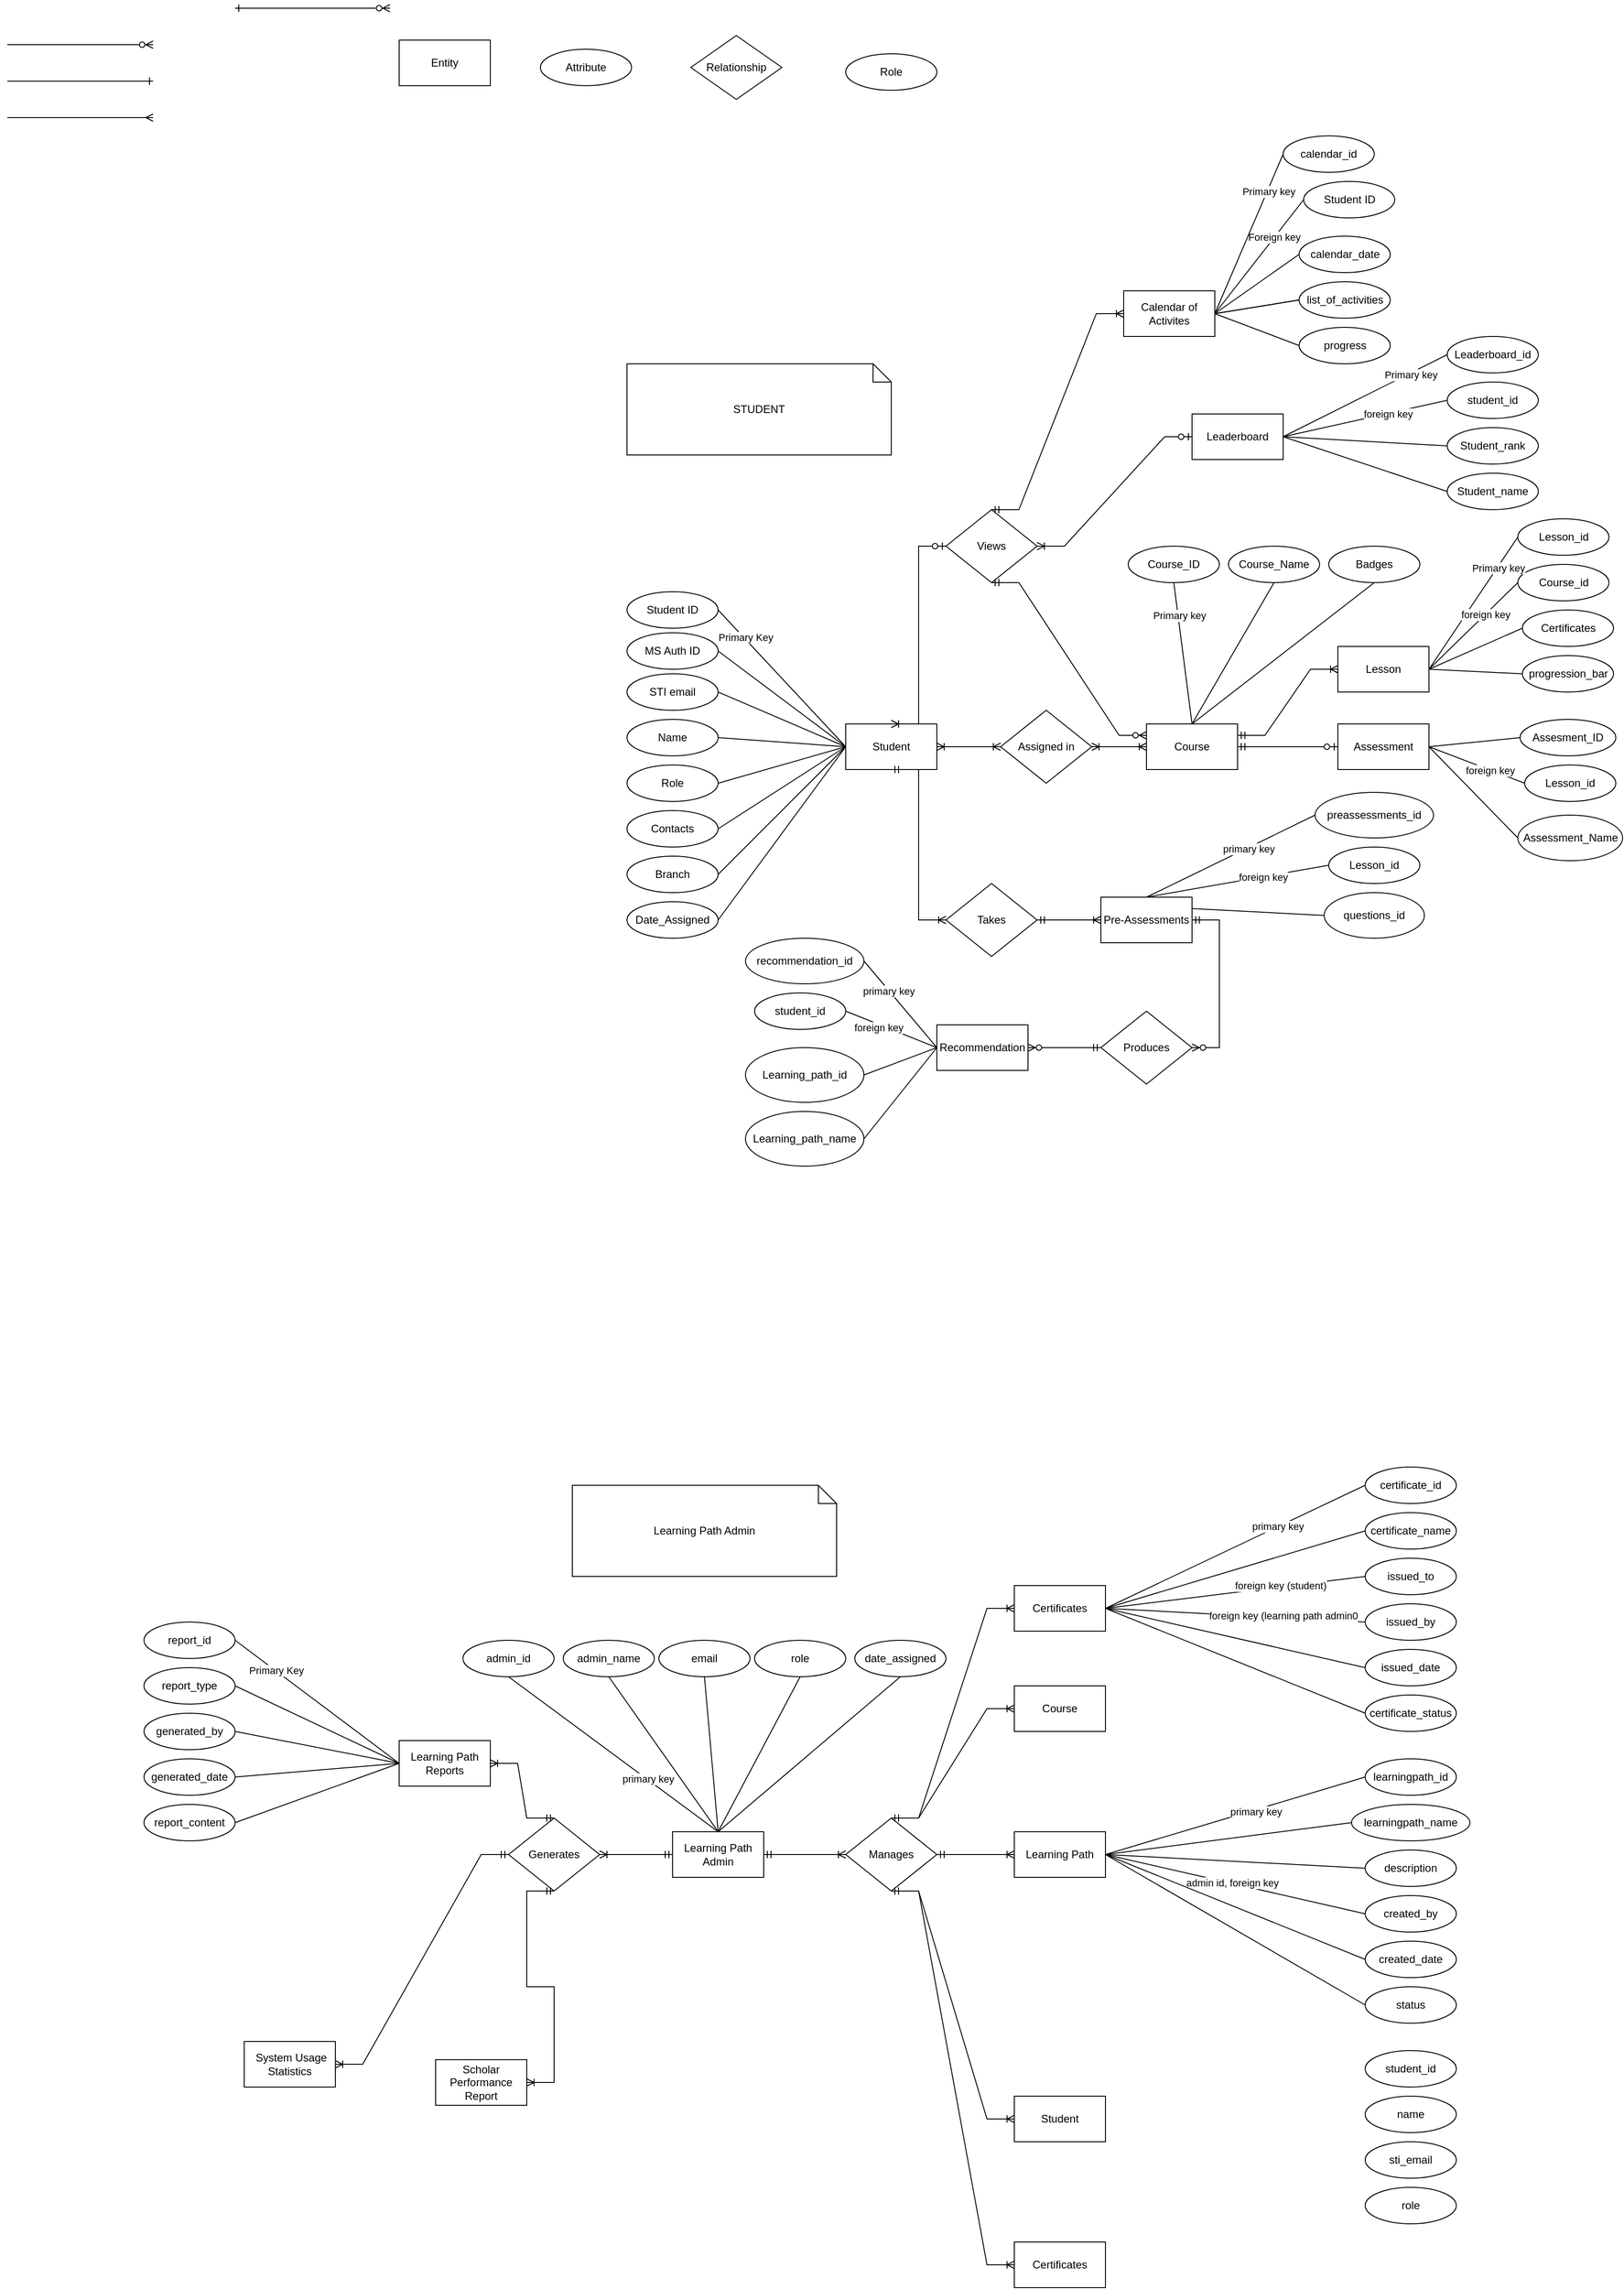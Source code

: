 <mxfile version="24.9.0">
  <diagram id="R2lEEEUBdFMjLlhIrx00" name="Page-1">
    <mxGraphModel dx="2284" dy="744" grid="1" gridSize="10" guides="1" tooltips="1" connect="1" arrows="1" fold="1" page="1" pageScale="1" pageWidth="850" pageHeight="1100" math="0" shadow="0" extFonts="Permanent Marker^https://fonts.googleapis.com/css?family=Permanent+Marker">
      <root>
        <mxCell id="0" />
        <mxCell id="1" parent="0" />
        <mxCell id="C-vyLk0tnHw3VtMMgP7b-1" value="" style="edgeStyle=entityRelationEdgeStyle;endArrow=ERzeroToMany;startArrow=ERone;endFill=1;startFill=0;" parent="1" edge="1">
          <mxGeometry width="100" height="100" relative="1" as="geometry">
            <mxPoint x="-260" y="20" as="sourcePoint" />
            <mxPoint x="-90" y="20" as="targetPoint" />
          </mxGeometry>
        </mxCell>
        <mxCell id="GR5vHO_8xK8Zrt2Ty7Dj-1" value="" style="edgeStyle=entityRelationEdgeStyle;fontSize=12;html=1;endArrow=ERzeroToMany;endFill=1;rounded=0;" parent="1" edge="1">
          <mxGeometry width="100" height="100" relative="1" as="geometry">
            <mxPoint x="-510" y="60" as="sourcePoint" />
            <mxPoint x="-350" y="60" as="targetPoint" />
          </mxGeometry>
        </mxCell>
        <mxCell id="GR5vHO_8xK8Zrt2Ty7Dj-3" value="" style="edgeStyle=entityRelationEdgeStyle;fontSize=12;html=1;endArrow=ERone;endFill=1;rounded=0;" parent="1" edge="1">
          <mxGeometry width="100" height="100" relative="1" as="geometry">
            <mxPoint x="-510" y="100" as="sourcePoint" />
            <mxPoint x="-350" y="100" as="targetPoint" />
          </mxGeometry>
        </mxCell>
        <mxCell id="GR5vHO_8xK8Zrt2Ty7Dj-4" value="" style="edgeStyle=entityRelationEdgeStyle;fontSize=12;html=1;endArrow=ERmany;rounded=0;" parent="1" edge="1">
          <mxGeometry width="100" height="100" relative="1" as="geometry">
            <mxPoint x="-510" y="140" as="sourcePoint" />
            <mxPoint x="-350" y="140" as="targetPoint" />
          </mxGeometry>
        </mxCell>
        <mxCell id="GR5vHO_8xK8Zrt2Ty7Dj-5" value="Attribute" style="ellipse;whiteSpace=wrap;html=1;align=center;" parent="1" vertex="1">
          <mxGeometry x="75" y="65" width="100" height="40" as="geometry" />
        </mxCell>
        <mxCell id="GR5vHO_8xK8Zrt2Ty7Dj-6" value="Entity" style="html=1;dashed=0;whiteSpace=wrap;" parent="1" vertex="1">
          <mxGeometry x="-80" y="55" width="100" height="50" as="geometry" />
        </mxCell>
        <mxCell id="GR5vHO_8xK8Zrt2Ty7Dj-7" value="Relationship" style="shape=rhombus;html=1;dashed=0;whiteSpace=wrap;perimeter=rhombusPerimeter;" parent="1" vertex="1">
          <mxGeometry x="240" y="50" width="100" height="70" as="geometry" />
        </mxCell>
        <mxCell id="GR5vHO_8xK8Zrt2Ty7Dj-9" value="Student" style="html=1;dashed=0;whiteSpace=wrap;" parent="1" vertex="1">
          <mxGeometry x="410" y="805" width="100" height="50" as="geometry" />
        </mxCell>
        <mxCell id="GR5vHO_8xK8Zrt2Ty7Dj-27" value="Role" style="ellipse;whiteSpace=wrap;html=1;align=center;" parent="1" vertex="1">
          <mxGeometry x="410" y="70" width="100" height="40" as="geometry" />
        </mxCell>
        <mxCell id="GR5vHO_8xK8Zrt2Ty7Dj-31" value="Name" style="ellipse;whiteSpace=wrap;html=1;align=center;" parent="1" vertex="1">
          <mxGeometry x="170" y="800" width="100" height="40" as="geometry" />
        </mxCell>
        <mxCell id="GR5vHO_8xK8Zrt2Ty7Dj-32" value="MS Auth ID" style="ellipse;whiteSpace=wrap;html=1;align=center;" parent="1" vertex="1">
          <mxGeometry x="170" y="705" width="100" height="40" as="geometry" />
        </mxCell>
        <mxCell id="GR5vHO_8xK8Zrt2Ty7Dj-33" value="STI email" style="ellipse;whiteSpace=wrap;html=1;align=center;" parent="1" vertex="1">
          <mxGeometry x="170" y="750" width="100" height="40" as="geometry" />
        </mxCell>
        <mxCell id="GR5vHO_8xK8Zrt2Ty7Dj-34" value="Role" style="ellipse;whiteSpace=wrap;html=1;align=center;" parent="1" vertex="1">
          <mxGeometry x="170" y="850" width="100" height="40" as="geometry" />
        </mxCell>
        <mxCell id="GR5vHO_8xK8Zrt2Ty7Dj-36" value="Branch" style="ellipse;whiteSpace=wrap;html=1;align=center;" parent="1" vertex="1">
          <mxGeometry x="170" y="950" width="100" height="40" as="geometry" />
        </mxCell>
        <mxCell id="GR5vHO_8xK8Zrt2Ty7Dj-45" value="Contacts" style="ellipse;whiteSpace=wrap;html=1;align=center;" parent="1" vertex="1">
          <mxGeometry x="170" y="900" width="100" height="40" as="geometry" />
        </mxCell>
        <mxCell id="GR5vHO_8xK8Zrt2Ty7Dj-67" value="Student ID" style="ellipse;whiteSpace=wrap;html=1;align=center;" parent="1" vertex="1">
          <mxGeometry x="170" y="660" width="100" height="40" as="geometry" />
        </mxCell>
        <mxCell id="569iE3gkdSnbsVmubHWF-21" value="" style="endArrow=none;html=1;rounded=0;entryX=0;entryY=0.5;entryDx=0;entryDy=0;exitX=1;exitY=0.5;exitDx=0;exitDy=0;" parent="1" source="GR5vHO_8xK8Zrt2Ty7Dj-67" target="GR5vHO_8xK8Zrt2Ty7Dj-9" edge="1">
          <mxGeometry width="50" height="50" relative="1" as="geometry">
            <mxPoint x="290" y="850" as="sourcePoint" />
            <mxPoint x="410" y="745" as="targetPoint" />
          </mxGeometry>
        </mxCell>
        <mxCell id="fWeWGqHYw4TgUaEqcF_e-12" value="Primary Key" style="edgeLabel;html=1;align=center;verticalAlign=middle;resizable=0;points=[];" parent="569iE3gkdSnbsVmubHWF-21" vertex="1" connectable="0">
          <mxGeometry x="-0.789" y="2" relative="1" as="geometry">
            <mxPoint x="14" y="15" as="offset" />
          </mxGeometry>
        </mxCell>
        <mxCell id="569iE3gkdSnbsVmubHWF-22" value="" style="endArrow=none;html=1;rounded=0;exitX=1;exitY=0.5;exitDx=0;exitDy=0;entryX=0;entryY=0.5;entryDx=0;entryDy=0;" parent="1" source="GR5vHO_8xK8Zrt2Ty7Dj-33" target="GR5vHO_8xK8Zrt2Ty7Dj-9" edge="1">
          <mxGeometry width="50" height="50" relative="1" as="geometry">
            <mxPoint x="280" y="690" as="sourcePoint" />
            <mxPoint x="410" y="830" as="targetPoint" />
          </mxGeometry>
        </mxCell>
        <mxCell id="569iE3gkdSnbsVmubHWF-23" value="" style="endArrow=none;html=1;rounded=0;entryX=0;entryY=0.5;entryDx=0;entryDy=0;exitX=1;exitY=0.5;exitDx=0;exitDy=0;" parent="1" source="GR5vHO_8xK8Zrt2Ty7Dj-31" target="GR5vHO_8xK8Zrt2Ty7Dj-9" edge="1">
          <mxGeometry width="50" height="50" relative="1" as="geometry">
            <mxPoint x="290" y="700" as="sourcePoint" />
            <mxPoint x="430" y="855" as="targetPoint" />
          </mxGeometry>
        </mxCell>
        <mxCell id="569iE3gkdSnbsVmubHWF-24" value="" style="endArrow=none;html=1;rounded=0;entryX=0;entryY=0.5;entryDx=0;entryDy=0;exitX=1;exitY=0.5;exitDx=0;exitDy=0;" parent="1" source="GR5vHO_8xK8Zrt2Ty7Dj-34" target="GR5vHO_8xK8Zrt2Ty7Dj-9" edge="1">
          <mxGeometry width="50" height="50" relative="1" as="geometry">
            <mxPoint x="300" y="710" as="sourcePoint" />
            <mxPoint x="440" y="865" as="targetPoint" />
          </mxGeometry>
        </mxCell>
        <mxCell id="569iE3gkdSnbsVmubHWF-25" value="" style="endArrow=none;html=1;rounded=0;entryX=1;entryY=0.5;entryDx=0;entryDy=0;exitX=0;exitY=0.5;exitDx=0;exitDy=0;" parent="1" source="GR5vHO_8xK8Zrt2Ty7Dj-9" target="GR5vHO_8xK8Zrt2Ty7Dj-32" edge="1">
          <mxGeometry width="50" height="50" relative="1" as="geometry">
            <mxPoint x="310" y="720" as="sourcePoint" />
            <mxPoint x="450" y="875" as="targetPoint" />
          </mxGeometry>
        </mxCell>
        <mxCell id="569iE3gkdSnbsVmubHWF-26" value="" style="endArrow=none;html=1;rounded=0;entryX=1;entryY=0.5;entryDx=0;entryDy=0;exitX=0;exitY=0.5;exitDx=0;exitDy=0;" parent="1" source="GR5vHO_8xK8Zrt2Ty7Dj-9" target="GR5vHO_8xK8Zrt2Ty7Dj-45" edge="1">
          <mxGeometry width="50" height="50" relative="1" as="geometry">
            <mxPoint x="320" y="730" as="sourcePoint" />
            <mxPoint x="460" y="885" as="targetPoint" />
          </mxGeometry>
        </mxCell>
        <mxCell id="569iE3gkdSnbsVmubHWF-27" value="" style="endArrow=none;html=1;rounded=0;entryX=1;entryY=0.5;entryDx=0;entryDy=0;exitX=0;exitY=0.5;exitDx=0;exitDy=0;" parent="1" source="GR5vHO_8xK8Zrt2Ty7Dj-9" target="GR5vHO_8xK8Zrt2Ty7Dj-36" edge="1">
          <mxGeometry width="50" height="50" relative="1" as="geometry">
            <mxPoint x="330" y="740" as="sourcePoint" />
            <mxPoint x="470" y="895" as="targetPoint" />
          </mxGeometry>
        </mxCell>
        <mxCell id="569iE3gkdSnbsVmubHWF-28" value="Course" style="html=1;dashed=0;whiteSpace=wrap;" parent="1" vertex="1">
          <mxGeometry x="740" y="805" width="100" height="50" as="geometry" />
        </mxCell>
        <mxCell id="fWeWGqHYw4TgUaEqcF_e-17" value="Pre-Assessments" style="html=1;dashed=0;whiteSpace=wrap;" parent="1" vertex="1">
          <mxGeometry x="690" y="995" width="100" height="50" as="geometry" />
        </mxCell>
        <mxCell id="fWeWGqHYw4TgUaEqcF_e-21" value="Leaderboard" style="html=1;dashed=0;whiteSpace=wrap;" parent="1" vertex="1">
          <mxGeometry x="790" y="465" width="100" height="50" as="geometry" />
        </mxCell>
        <mxCell id="fWeWGqHYw4TgUaEqcF_e-24" value="Assigned in" style="shape=rhombus;html=1;dashed=0;whiteSpace=wrap;perimeter=rhombusPerimeter;" parent="1" vertex="1">
          <mxGeometry x="580" y="790" width="100" height="80" as="geometry" />
        </mxCell>
        <mxCell id="fWeWGqHYw4TgUaEqcF_e-28" value="" style="edgeStyle=entityRelationEdgeStyle;fontSize=12;html=1;endArrow=ERoneToMany;startArrow=ERoneToMany;rounded=0;exitX=1;exitY=0.5;exitDx=0;exitDy=0;entryX=0;entryY=0.5;entryDx=0;entryDy=0;" parent="1" source="GR5vHO_8xK8Zrt2Ty7Dj-9" target="fWeWGqHYw4TgUaEqcF_e-24" edge="1">
          <mxGeometry width="100" height="100" relative="1" as="geometry">
            <mxPoint x="540" y="810" as="sourcePoint" />
            <mxPoint x="640" y="710" as="targetPoint" />
          </mxGeometry>
        </mxCell>
        <mxCell id="fWeWGqHYw4TgUaEqcF_e-29" value="" style="edgeStyle=entityRelationEdgeStyle;fontSize=12;html=1;endArrow=ERoneToMany;startArrow=ERoneToMany;rounded=0;exitX=1;exitY=0.5;exitDx=0;exitDy=0;entryX=0;entryY=0.5;entryDx=0;entryDy=0;" parent="1" source="fWeWGqHYw4TgUaEqcF_e-24" target="569iE3gkdSnbsVmubHWF-28" edge="1">
          <mxGeometry width="100" height="100" relative="1" as="geometry">
            <mxPoint x="520" y="840" as="sourcePoint" />
            <mxPoint x="590" y="840" as="targetPoint" />
          </mxGeometry>
        </mxCell>
        <mxCell id="fWeWGqHYw4TgUaEqcF_e-32" value="Takes" style="shape=rhombus;html=1;dashed=0;whiteSpace=wrap;perimeter=rhombusPerimeter;" parent="1" vertex="1">
          <mxGeometry x="520" y="980" width="100" height="80" as="geometry" />
        </mxCell>
        <mxCell id="fWeWGqHYw4TgUaEqcF_e-33" value="" style="edgeStyle=entityRelationEdgeStyle;fontSize=12;html=1;endArrow=ERoneToMany;startArrow=ERmandOne;rounded=0;exitX=0.5;exitY=1;exitDx=0;exitDy=0;entryX=0;entryY=0.5;entryDx=0;entryDy=0;" parent="1" source="GR5vHO_8xK8Zrt2Ty7Dj-9" target="fWeWGqHYw4TgUaEqcF_e-32" edge="1">
          <mxGeometry width="100" height="100" relative="1" as="geometry">
            <mxPoint x="510" y="980" as="sourcePoint" />
            <mxPoint x="610" y="880" as="targetPoint" />
          </mxGeometry>
        </mxCell>
        <mxCell id="fWeWGqHYw4TgUaEqcF_e-34" value="" style="edgeStyle=entityRelationEdgeStyle;fontSize=12;html=1;endArrow=ERoneToMany;startArrow=ERmandOne;rounded=0;exitX=1;exitY=0.5;exitDx=0;exitDy=0;entryX=0;entryY=0.5;entryDx=0;entryDy=0;" parent="1" source="fWeWGqHYw4TgUaEqcF_e-32" target="fWeWGqHYw4TgUaEqcF_e-17" edge="1">
          <mxGeometry width="100" height="100" relative="1" as="geometry">
            <mxPoint x="470" y="905" as="sourcePoint" />
            <mxPoint x="530" y="990" as="targetPoint" />
          </mxGeometry>
        </mxCell>
        <mxCell id="fWeWGqHYw4TgUaEqcF_e-35" value="Views" style="shape=rhombus;html=1;dashed=0;whiteSpace=wrap;perimeter=rhombusPerimeter;" parent="1" vertex="1">
          <mxGeometry x="520" y="570" width="100" height="80" as="geometry" />
        </mxCell>
        <mxCell id="fWeWGqHYw4TgUaEqcF_e-48" value="Assessment" style="html=1;dashed=0;whiteSpace=wrap;" parent="1" vertex="1">
          <mxGeometry x="950" y="805" width="100" height="50" as="geometry" />
        </mxCell>
        <mxCell id="fWeWGqHYw4TgUaEqcF_e-54" value="Course_ID" style="ellipse;whiteSpace=wrap;html=1;align=center;" parent="1" vertex="1">
          <mxGeometry x="720" y="610" width="100" height="40" as="geometry" />
        </mxCell>
        <mxCell id="fWeWGqHYw4TgUaEqcF_e-55" value="Course_Name" style="ellipse;whiteSpace=wrap;html=1;align=center;" parent="1" vertex="1">
          <mxGeometry x="830" y="610" width="100" height="40" as="geometry" />
        </mxCell>
        <mxCell id="fWeWGqHYw4TgUaEqcF_e-56" value="" style="endArrow=none;html=1;rounded=0;entryX=0.5;entryY=0;entryDx=0;entryDy=0;exitX=0.5;exitY=1;exitDx=0;exitDy=0;" parent="1" source="fWeWGqHYw4TgUaEqcF_e-55" target="569iE3gkdSnbsVmubHWF-28" edge="1">
          <mxGeometry width="50" height="50" relative="1" as="geometry">
            <mxPoint x="940" y="780" as="sourcePoint" />
            <mxPoint x="850" y="840" as="targetPoint" />
          </mxGeometry>
        </mxCell>
        <mxCell id="fWeWGqHYw4TgUaEqcF_e-60" value="Lesson" style="html=1;dashed=0;whiteSpace=wrap;" parent="1" vertex="1">
          <mxGeometry x="950" y="720" width="100" height="50" as="geometry" />
        </mxCell>
        <mxCell id="fWeWGqHYw4TgUaEqcF_e-62" value="" style="edgeStyle=entityRelationEdgeStyle;fontSize=12;html=1;endArrow=ERoneToMany;startArrow=ERmandOne;rounded=0;exitX=1;exitY=0.25;exitDx=0;exitDy=0;entryX=0;entryY=0.5;entryDx=0;entryDy=0;" parent="1" source="569iE3gkdSnbsVmubHWF-28" target="fWeWGqHYw4TgUaEqcF_e-60" edge="1">
          <mxGeometry width="100" height="100" relative="1" as="geometry">
            <mxPoint x="1170" y="820" as="sourcePoint" />
            <mxPoint x="1270" y="720" as="targetPoint" />
          </mxGeometry>
        </mxCell>
        <mxCell id="fWeWGqHYw4TgUaEqcF_e-63" value="" style="edgeStyle=entityRelationEdgeStyle;fontSize=12;html=1;endArrow=ERzeroToOne;startArrow=ERmandOne;rounded=0;exitX=1;exitY=0.5;exitDx=0;exitDy=0;entryX=0;entryY=0.5;entryDx=0;entryDy=0;" parent="1" source="569iE3gkdSnbsVmubHWF-28" target="fWeWGqHYw4TgUaEqcF_e-48" edge="1">
          <mxGeometry width="100" height="100" relative="1" as="geometry">
            <mxPoint x="900" y="930" as="sourcePoint" />
            <mxPoint x="1000" y="830" as="targetPoint" />
          </mxGeometry>
        </mxCell>
        <mxCell id="fWeWGqHYw4TgUaEqcF_e-66" value="Assesment_ID" style="ellipse;whiteSpace=wrap;html=1;align=center;" parent="1" vertex="1">
          <mxGeometry x="1150" y="800" width="105" height="40" as="geometry" />
        </mxCell>
        <mxCell id="fWeWGqHYw4TgUaEqcF_e-67" value="Assessment_Name" style="ellipse;whiteSpace=wrap;html=1;align=center;" parent="1" vertex="1">
          <mxGeometry x="1147.5" y="905" width="115" height="50" as="geometry" />
        </mxCell>
        <mxCell id="fWeWGqHYw4TgUaEqcF_e-79" value="Produces" style="shape=rhombus;html=1;dashed=0;whiteSpace=wrap;perimeter=rhombusPerimeter;" parent="1" vertex="1">
          <mxGeometry x="690" y="1120" width="100" height="80" as="geometry" />
        </mxCell>
        <mxCell id="fWeWGqHYw4TgUaEqcF_e-80" value="Recommendation" style="html=1;dashed=0;whiteSpace=wrap;" parent="1" vertex="1">
          <mxGeometry x="510" y="1135" width="100" height="50" as="geometry" />
        </mxCell>
        <mxCell id="fWeWGqHYw4TgUaEqcF_e-82" value="" style="edgeStyle=entityRelationEdgeStyle;fontSize=12;html=1;endArrow=ERzeroToMany;startArrow=ERmandOne;rounded=0;exitX=1;exitY=0.5;exitDx=0;exitDy=0;entryX=1;entryY=0.5;entryDx=0;entryDy=0;" parent="1" source="fWeWGqHYw4TgUaEqcF_e-17" target="fWeWGqHYw4TgUaEqcF_e-79" edge="1">
          <mxGeometry width="100" height="100" relative="1" as="geometry">
            <mxPoint x="510" y="1100" as="sourcePoint" />
            <mxPoint x="610" y="1000" as="targetPoint" />
          </mxGeometry>
        </mxCell>
        <mxCell id="fWeWGqHYw4TgUaEqcF_e-83" value="" style="edgeStyle=entityRelationEdgeStyle;fontSize=12;html=1;endArrow=ERzeroToMany;startArrow=ERmandOne;rounded=0;exitX=0;exitY=0.5;exitDx=0;exitDy=0;entryX=1;entryY=0.5;entryDx=0;entryDy=0;" parent="1" source="fWeWGqHYw4TgUaEqcF_e-79" target="fWeWGqHYw4TgUaEqcF_e-80" edge="1">
          <mxGeometry width="100" height="100" relative="1" as="geometry">
            <mxPoint x="800" y="1370" as="sourcePoint" />
            <mxPoint x="800" y="1260" as="targetPoint" />
          </mxGeometry>
        </mxCell>
        <mxCell id="fWeWGqHYw4TgUaEqcF_e-87" value="Date_Assigned" style="ellipse;whiteSpace=wrap;html=1;align=center;" parent="1" vertex="1">
          <mxGeometry x="170" y="1000" width="100" height="40" as="geometry" />
        </mxCell>
        <mxCell id="fWeWGqHYw4TgUaEqcF_e-88" value="" style="endArrow=none;html=1;rounded=0;entryX=1;entryY=0.5;entryDx=0;entryDy=0;exitX=0;exitY=0.5;exitDx=0;exitDy=0;" parent="1" source="GR5vHO_8xK8Zrt2Ty7Dj-9" target="fWeWGqHYw4TgUaEqcF_e-87" edge="1">
          <mxGeometry width="50" height="50" relative="1" as="geometry">
            <mxPoint x="420" y="840" as="sourcePoint" />
            <mxPoint x="280" y="1030" as="targetPoint" />
          </mxGeometry>
        </mxCell>
        <mxCell id="fWeWGqHYw4TgUaEqcF_e-89" value="Learning_path_name" style="ellipse;whiteSpace=wrap;html=1;align=center;" parent="1" vertex="1">
          <mxGeometry x="300" y="1230" width="130" height="60" as="geometry" />
        </mxCell>
        <mxCell id="fWeWGqHYw4TgUaEqcF_e-90" value="recommendation_id" style="ellipse;whiteSpace=wrap;html=1;align=center;" parent="1" vertex="1">
          <mxGeometry x="300" y="1040" width="130" height="50" as="geometry" />
        </mxCell>
        <mxCell id="fWeWGqHYw4TgUaEqcF_e-91" value="" style="endArrow=none;html=1;rounded=0;entryX=0;entryY=0.5;entryDx=0;entryDy=0;exitX=1;exitY=0.5;exitDx=0;exitDy=0;" parent="1" source="fWeWGqHYw4TgUaEqcF_e-90" target="fWeWGqHYw4TgUaEqcF_e-80" edge="1">
          <mxGeometry width="50" height="50" relative="1" as="geometry">
            <mxPoint x="380" y="910" as="sourcePoint" />
            <mxPoint x="470" y="1160" as="targetPoint" />
            <Array as="points" />
          </mxGeometry>
        </mxCell>
        <mxCell id="eBpDMjFDedWCZZ0p9-7a-63" value="primary key" style="edgeLabel;html=1;align=center;verticalAlign=middle;resizable=0;points=[];" vertex="1" connectable="0" parent="fWeWGqHYw4TgUaEqcF_e-91">
          <mxGeometry x="-0.324" y="-1" relative="1" as="geometry">
            <mxPoint as="offset" />
          </mxGeometry>
        </mxCell>
        <mxCell id="fWeWGqHYw4TgUaEqcF_e-92" value="" style="endArrow=none;html=1;rounded=0;entryX=1;entryY=0.5;entryDx=0;entryDy=0;exitX=0;exitY=0.5;exitDx=0;exitDy=0;" parent="1" source="fWeWGqHYw4TgUaEqcF_e-80" target="fWeWGqHYw4TgUaEqcF_e-89" edge="1">
          <mxGeometry width="50" height="50" relative="1" as="geometry">
            <mxPoint x="470" y="1190" as="sourcePoint" />
            <mxPoint x="480" y="1200" as="targetPoint" />
          </mxGeometry>
        </mxCell>
        <mxCell id="fWeWGqHYw4TgUaEqcF_e-95" value="Badges" style="ellipse;whiteSpace=wrap;html=1;align=center;" parent="1" vertex="1">
          <mxGeometry x="940" y="610" width="100" height="40" as="geometry" />
        </mxCell>
        <mxCell id="fWeWGqHYw4TgUaEqcF_e-96" value="" style="endArrow=none;html=1;rounded=0;entryX=0.5;entryY=1;entryDx=0;entryDy=0;exitX=0.5;exitY=0;exitDx=0;exitDy=0;" parent="1" source="569iE3gkdSnbsVmubHWF-28" target="fWeWGqHYw4TgUaEqcF_e-95" edge="1">
          <mxGeometry width="50" height="50" relative="1" as="geometry">
            <mxPoint x="740" y="750" as="sourcePoint" />
            <mxPoint x="800" y="815" as="targetPoint" />
          </mxGeometry>
        </mxCell>
        <mxCell id="fWeWGqHYw4TgUaEqcF_e-97" value="Certificates" style="ellipse;whiteSpace=wrap;html=1;align=center;" parent="1" vertex="1">
          <mxGeometry x="1152.5" y="680" width="100" height="40" as="geometry" />
        </mxCell>
        <mxCell id="fWeWGqHYw4TgUaEqcF_e-98" value="Lesson_id" style="ellipse;whiteSpace=wrap;html=1;align=center;" parent="1" vertex="1">
          <mxGeometry x="1147.5" y="580" width="100" height="40" as="geometry" />
        </mxCell>
        <mxCell id="fWeWGqHYw4TgUaEqcF_e-103" value="" style="endArrow=none;html=1;rounded=0;entryX=0;entryY=0.5;entryDx=0;entryDy=0;exitX=1;exitY=0.5;exitDx=0;exitDy=0;" parent="1" source="fWeWGqHYw4TgUaEqcF_e-60" target="fWeWGqHYw4TgUaEqcF_e-97" edge="1">
          <mxGeometry width="50" height="50" relative="1" as="geometry">
            <mxPoint x="440" y="860" as="sourcePoint" />
            <mxPoint x="300" y="1100" as="targetPoint" />
          </mxGeometry>
        </mxCell>
        <mxCell id="fWeWGqHYw4TgUaEqcF_e-104" value="" style="endArrow=none;html=1;rounded=0;entryX=0;entryY=0.5;entryDx=0;entryDy=0;exitX=1;exitY=0.5;exitDx=0;exitDy=0;" parent="1" source="fWeWGqHYw4TgUaEqcF_e-48" target="fWeWGqHYw4TgUaEqcF_e-66" edge="1">
          <mxGeometry width="50" height="50" relative="1" as="geometry">
            <mxPoint x="450" y="870" as="sourcePoint" />
            <mxPoint x="310" y="1110" as="targetPoint" />
          </mxGeometry>
        </mxCell>
        <mxCell id="fWeWGqHYw4TgUaEqcF_e-105" value="" style="endArrow=none;html=1;rounded=0;entryX=0;entryY=0.5;entryDx=0;entryDy=0;exitX=1;exitY=0.5;exitDx=0;exitDy=0;" parent="1" source="fWeWGqHYw4TgUaEqcF_e-48" target="fWeWGqHYw4TgUaEqcF_e-67" edge="1">
          <mxGeometry width="50" height="50" relative="1" as="geometry">
            <mxPoint x="460" y="880" as="sourcePoint" />
            <mxPoint x="320" y="1120" as="targetPoint" />
          </mxGeometry>
        </mxCell>
        <mxCell id="fWeWGqHYw4TgUaEqcF_e-108" value="" style="edgeStyle=entityRelationEdgeStyle;fontSize=12;html=1;endArrow=ERoneToMany;startArrow=ERzeroToOne;rounded=0;entryX=0.5;entryY=0;entryDx=0;entryDy=0;exitX=0;exitY=0.5;exitDx=0;exitDy=0;" parent="1" source="fWeWGqHYw4TgUaEqcF_e-35" target="GR5vHO_8xK8Zrt2Ty7Dj-9" edge="1">
          <mxGeometry width="100" height="100" relative="1" as="geometry">
            <mxPoint x="300" y="550" as="sourcePoint" />
            <mxPoint x="400" y="450" as="targetPoint" />
          </mxGeometry>
        </mxCell>
        <mxCell id="fWeWGqHYw4TgUaEqcF_e-109" value="" style="edgeStyle=entityRelationEdgeStyle;fontSize=12;html=1;endArrow=ERoneToMany;startArrow=ERzeroToOne;rounded=0;entryX=1;entryY=0.5;entryDx=0;entryDy=0;exitX=0;exitY=0.5;exitDx=0;exitDy=0;" parent="1" source="fWeWGqHYw4TgUaEqcF_e-21" target="fWeWGqHYw4TgUaEqcF_e-35" edge="1">
          <mxGeometry width="100" height="100" relative="1" as="geometry">
            <mxPoint x="772.5" y="640" as="sourcePoint" />
            <mxPoint x="687.5" y="640" as="targetPoint" />
            <Array as="points">
              <mxPoint x="622.5" y="750" />
            </Array>
          </mxGeometry>
        </mxCell>
        <mxCell id="fWeWGqHYw4TgUaEqcF_e-110" value="Calendar of Activites" style="html=1;dashed=0;whiteSpace=wrap;" parent="1" vertex="1">
          <mxGeometry x="715" y="330" width="100" height="50" as="geometry" />
        </mxCell>
        <mxCell id="fWeWGqHYw4TgUaEqcF_e-111" value="" style="edgeStyle=entityRelationEdgeStyle;fontSize=12;html=1;endArrow=ERoneToMany;startArrow=ERmandOne;rounded=0;exitX=0.5;exitY=0;exitDx=0;exitDy=0;entryX=0;entryY=0.5;entryDx=0;entryDy=0;" parent="1" source="fWeWGqHYw4TgUaEqcF_e-35" target="fWeWGqHYw4TgUaEqcF_e-110" edge="1">
          <mxGeometry width="100" height="100" relative="1" as="geometry">
            <mxPoint x="550" y="545" as="sourcePoint" />
            <mxPoint x="650" y="450" as="targetPoint" />
          </mxGeometry>
        </mxCell>
        <mxCell id="fWeWGqHYw4TgUaEqcF_e-112" value="Student_rank" style="ellipse;whiteSpace=wrap;html=1;align=center;" parent="1" vertex="1">
          <mxGeometry x="1070" y="480" width="100" height="40" as="geometry" />
        </mxCell>
        <mxCell id="fWeWGqHYw4TgUaEqcF_e-113" value="Student_name" style="ellipse;whiteSpace=wrap;html=1;align=center;" parent="1" vertex="1">
          <mxGeometry x="1070" y="530" width="100" height="40" as="geometry" />
        </mxCell>
        <mxCell id="fWeWGqHYw4TgUaEqcF_e-114" value="student_id" style="ellipse;whiteSpace=wrap;html=1;align=center;" parent="1" vertex="1">
          <mxGeometry x="1070" y="430" width="100" height="40" as="geometry" />
        </mxCell>
        <mxCell id="fWeWGqHYw4TgUaEqcF_e-115" value="" style="endArrow=none;html=1;rounded=0;entryX=1;entryY=0.5;entryDx=0;entryDy=0;exitX=0;exitY=0.5;exitDx=0;exitDy=0;" parent="1" source="fWeWGqHYw4TgUaEqcF_e-114" target="fWeWGqHYw4TgUaEqcF_e-21" edge="1">
          <mxGeometry width="50" height="50" relative="1" as="geometry">
            <mxPoint x="1230" y="550" as="sourcePoint" />
            <mxPoint x="1145" y="635" as="targetPoint" />
          </mxGeometry>
        </mxCell>
        <mxCell id="eBpDMjFDedWCZZ0p9-7a-35" value="foreign key" style="edgeLabel;html=1;align=center;verticalAlign=middle;resizable=0;points=[];" vertex="1" connectable="0" parent="fWeWGqHYw4TgUaEqcF_e-115">
          <mxGeometry x="-0.274" relative="1" as="geometry">
            <mxPoint as="offset" />
          </mxGeometry>
        </mxCell>
        <mxCell id="fWeWGqHYw4TgUaEqcF_e-116" value="" style="endArrow=none;html=1;rounded=0;entryX=1;entryY=0.5;entryDx=0;entryDy=0;exitX=0;exitY=0.5;exitDx=0;exitDy=0;" parent="1" source="fWeWGqHYw4TgUaEqcF_e-112" target="fWeWGqHYw4TgUaEqcF_e-21" edge="1">
          <mxGeometry width="50" height="50" relative="1" as="geometry">
            <mxPoint x="1215" y="560" as="sourcePoint" />
            <mxPoint x="1155" y="645" as="targetPoint" />
          </mxGeometry>
        </mxCell>
        <mxCell id="fWeWGqHYw4TgUaEqcF_e-117" value="" style="endArrow=none;html=1;rounded=0;entryX=1;entryY=0.5;entryDx=0;entryDy=0;exitX=0;exitY=0.5;exitDx=0;exitDy=0;" parent="1" source="fWeWGqHYw4TgUaEqcF_e-113" target="fWeWGqHYw4TgUaEqcF_e-21" edge="1">
          <mxGeometry width="50" height="50" relative="1" as="geometry">
            <mxPoint x="1250" y="570" as="sourcePoint" />
            <mxPoint x="1165" y="655" as="targetPoint" />
          </mxGeometry>
        </mxCell>
        <mxCell id="fWeWGqHYw4TgUaEqcF_e-118" value="progress" style="ellipse;whiteSpace=wrap;html=1;align=center;" parent="1" vertex="1">
          <mxGeometry x="907.5" y="370" width="100" height="40" as="geometry" />
        </mxCell>
        <mxCell id="fWeWGqHYw4TgUaEqcF_e-119" value="calendar_date" style="ellipse;whiteSpace=wrap;html=1;align=center;" parent="1" vertex="1">
          <mxGeometry x="907.5" y="270" width="100" height="40" as="geometry" />
        </mxCell>
        <mxCell id="fWeWGqHYw4TgUaEqcF_e-121" value="" style="endArrow=none;html=1;rounded=0;entryX=1;entryY=0.5;entryDx=0;entryDy=0;exitX=0;exitY=0.5;exitDx=0;exitDy=0;" parent="1" source="fWeWGqHYw4TgUaEqcF_e-119" target="fWeWGqHYw4TgUaEqcF_e-110" edge="1">
          <mxGeometry width="50" height="50" relative="1" as="geometry">
            <mxPoint x="965" y="440" as="sourcePoint" />
            <mxPoint x="900" y="500" as="targetPoint" />
          </mxGeometry>
        </mxCell>
        <mxCell id="fWeWGqHYw4TgUaEqcF_e-122" value="" style="endArrow=none;html=1;rounded=0;entryX=1;entryY=0.5;entryDx=0;entryDy=0;exitX=0;exitY=0.5;exitDx=0;exitDy=0;" parent="1" source="fWeWGqHYw4TgUaEqcF_e-120" target="fWeWGqHYw4TgUaEqcF_e-110" edge="1">
          <mxGeometry width="50" height="50" relative="1" as="geometry">
            <mxPoint x="975" y="450" as="sourcePoint" />
            <mxPoint x="910" y="510" as="targetPoint" />
          </mxGeometry>
        </mxCell>
        <mxCell id="fWeWGqHYw4TgUaEqcF_e-123" value="" style="endArrow=none;html=1;rounded=0;entryX=1;entryY=0.5;entryDx=0;entryDy=0;exitX=0;exitY=0.5;exitDx=0;exitDy=0;" parent="1" source="fWeWGqHYw4TgUaEqcF_e-120" target="fWeWGqHYw4TgUaEqcF_e-110" edge="1">
          <mxGeometry width="50" height="50" relative="1" as="geometry">
            <mxPoint x="985" y="460" as="sourcePoint" />
            <mxPoint x="920" y="520" as="targetPoint" />
          </mxGeometry>
        </mxCell>
        <mxCell id="fWeWGqHYw4TgUaEqcF_e-124" value="STUDENT" style="shape=note;size=20;whiteSpace=wrap;html=1;" parent="1" vertex="1">
          <mxGeometry x="170" y="410" width="290" height="100" as="geometry" />
        </mxCell>
        <mxCell id="fWeWGqHYw4TgUaEqcF_e-125" value="" style="edgeStyle=entityRelationEdgeStyle;fontSize=12;html=1;endArrow=ERzeroToMany;startArrow=ERmandOne;rounded=0;exitX=0.5;exitY=1;exitDx=0;exitDy=0;entryX=0;entryY=0.25;entryDx=0;entryDy=0;" parent="1" source="fWeWGqHYw4TgUaEqcF_e-35" target="569iE3gkdSnbsVmubHWF-28" edge="1">
          <mxGeometry width="100" height="100" relative="1" as="geometry">
            <mxPoint x="770" y="717.5" as="sourcePoint" />
            <mxPoint x="600" y="550" as="targetPoint" />
          </mxGeometry>
        </mxCell>
        <mxCell id="fWeWGqHYw4TgUaEqcF_e-126" value="progression_bar" style="ellipse;whiteSpace=wrap;html=1;align=center;" parent="1" vertex="1">
          <mxGeometry x="1152.5" y="730" width="100" height="40" as="geometry" />
        </mxCell>
        <mxCell id="fWeWGqHYw4TgUaEqcF_e-127" value="" style="endArrow=none;html=1;rounded=0;entryX=0;entryY=0.5;entryDx=0;entryDy=0;exitX=1;exitY=0.5;exitDx=0;exitDy=0;" parent="1" source="fWeWGqHYw4TgUaEqcF_e-60" target="fWeWGqHYw4TgUaEqcF_e-126" edge="1">
          <mxGeometry width="50" height="50" relative="1" as="geometry">
            <mxPoint x="1060" y="755" as="sourcePoint" />
            <mxPoint x="1155" y="705" as="targetPoint" />
          </mxGeometry>
        </mxCell>
        <mxCell id="GEEGjnz3eUGXZKiKmKA9-2" value="" style="endArrow=none;html=1;rounded=0;entryX=1;entryY=0.5;entryDx=0;entryDy=0;exitX=0;exitY=0.5;exitDx=0;exitDy=0;" parent="1" source="fWeWGqHYw4TgUaEqcF_e-118" target="fWeWGqHYw4TgUaEqcF_e-110" edge="1">
          <mxGeometry width="50" height="50" relative="1" as="geometry">
            <mxPoint x="955" y="350" as="sourcePoint" />
            <mxPoint x="815" y="355" as="targetPoint" />
          </mxGeometry>
        </mxCell>
        <mxCell id="fWeWGqHYw4TgUaEqcF_e-120" value="list_of_activities" style="ellipse;whiteSpace=wrap;html=1;align=center;" parent="1" vertex="1">
          <mxGeometry x="907.5" y="320" width="100" height="40" as="geometry" />
        </mxCell>
        <mxCell id="GEEGjnz3eUGXZKiKmKA9-4" value="Learning Path Admin" style="shape=note;size=20;whiteSpace=wrap;html=1;" parent="1" vertex="1">
          <mxGeometry x="110" y="1640" width="290" height="100" as="geometry" />
        </mxCell>
        <mxCell id="GEEGjnz3eUGXZKiKmKA9-5" value="preassessments_id" style="ellipse;whiteSpace=wrap;html=1;align=center;" parent="1" vertex="1">
          <mxGeometry x="925" y="880" width="130" height="50" as="geometry" />
        </mxCell>
        <mxCell id="GEEGjnz3eUGXZKiKmKA9-9" value="" style="endArrow=none;html=1;rounded=0;entryX=0.5;entryY=0;entryDx=0;entryDy=0;exitX=0;exitY=0.5;exitDx=0;exitDy=0;" parent="1" source="GEEGjnz3eUGXZKiKmKA9-5" target="fWeWGqHYw4TgUaEqcF_e-17" edge="1">
          <mxGeometry width="50" height="50" relative="1" as="geometry">
            <mxPoint x="520" y="1100" as="sourcePoint" />
            <mxPoint x="480" y="1130" as="targetPoint" />
          </mxGeometry>
        </mxCell>
        <mxCell id="eBpDMjFDedWCZZ0p9-7a-58" value="primary key" style="edgeLabel;html=1;align=center;verticalAlign=middle;resizable=0;points=[];" vertex="1" connectable="0" parent="GEEGjnz3eUGXZKiKmKA9-9">
          <mxGeometry x="-0.206" y="1" relative="1" as="geometry">
            <mxPoint as="offset" />
          </mxGeometry>
        </mxCell>
        <mxCell id="GEEGjnz3eUGXZKiKmKA9-10" value="Learning Path Admin" style="html=1;dashed=0;whiteSpace=wrap;" parent="1" vertex="1">
          <mxGeometry x="220" y="2020" width="100" height="50" as="geometry" />
        </mxCell>
        <mxCell id="GEEGjnz3eUGXZKiKmKA9-13" value="Manages" style="shape=rhombus;html=1;dashed=0;whiteSpace=wrap;perimeter=rhombusPerimeter;" parent="1" vertex="1">
          <mxGeometry x="410" y="2005" width="100" height="80" as="geometry" />
        </mxCell>
        <mxCell id="GEEGjnz3eUGXZKiKmKA9-15" value="Learning Path" style="html=1;dashed=0;whiteSpace=wrap;" parent="1" vertex="1">
          <mxGeometry x="595" y="2020" width="100" height="50" as="geometry" />
        </mxCell>
        <mxCell id="GEEGjnz3eUGXZKiKmKA9-17" value="Course" style="html=1;dashed=0;whiteSpace=wrap;" parent="1" vertex="1">
          <mxGeometry x="595" y="1860" width="100" height="50" as="geometry" />
        </mxCell>
        <mxCell id="GEEGjnz3eUGXZKiKmKA9-18" value="Student" style="html=1;dashed=0;whiteSpace=wrap;" parent="1" vertex="1">
          <mxGeometry x="595" y="2310" width="100" height="50" as="geometry" />
        </mxCell>
        <mxCell id="GEEGjnz3eUGXZKiKmKA9-21" value="" style="edgeStyle=entityRelationEdgeStyle;fontSize=12;html=1;endArrow=ERoneToMany;startArrow=ERmandOne;rounded=0;exitX=1;exitY=0.5;exitDx=0;exitDy=0;entryX=0;entryY=0.5;entryDx=0;entryDy=0;" parent="1" source="GEEGjnz3eUGXZKiKmKA9-10" target="GEEGjnz3eUGXZKiKmKA9-13" edge="1">
          <mxGeometry width="100" height="100" relative="1" as="geometry">
            <mxPoint x="310" y="2200" as="sourcePoint" />
            <mxPoint x="410" y="2100" as="targetPoint" />
          </mxGeometry>
        </mxCell>
        <mxCell id="GEEGjnz3eUGXZKiKmKA9-22" value="" style="edgeStyle=entityRelationEdgeStyle;fontSize=12;html=1;endArrow=ERoneToMany;startArrow=ERmandOne;rounded=0;exitX=1;exitY=0.5;exitDx=0;exitDy=0;entryX=0;entryY=0.5;entryDx=0;entryDy=0;" parent="1" source="GEEGjnz3eUGXZKiKmKA9-13" target="GEEGjnz3eUGXZKiKmKA9-15" edge="1">
          <mxGeometry width="100" height="100" relative="1" as="geometry">
            <mxPoint x="545" y="2130" as="sourcePoint" />
            <mxPoint x="635" y="2130" as="targetPoint" />
          </mxGeometry>
        </mxCell>
        <mxCell id="GEEGjnz3eUGXZKiKmKA9-23" value="" style="edgeStyle=entityRelationEdgeStyle;fontSize=12;html=1;endArrow=ERoneToMany;startArrow=ERmandOne;rounded=0;exitX=0.5;exitY=1;exitDx=0;exitDy=0;entryX=0;entryY=0.5;entryDx=0;entryDy=0;" parent="1" source="GEEGjnz3eUGXZKiKmKA9-13" target="GEEGjnz3eUGXZKiKmKA9-18" edge="1">
          <mxGeometry width="100" height="100" relative="1" as="geometry">
            <mxPoint x="340" y="2065" as="sourcePoint" />
            <mxPoint x="430" y="2065" as="targetPoint" />
          </mxGeometry>
        </mxCell>
        <mxCell id="GEEGjnz3eUGXZKiKmKA9-24" value="" style="edgeStyle=entityRelationEdgeStyle;fontSize=12;html=1;endArrow=ERoneToMany;startArrow=ERmandOne;rounded=0;exitX=0.5;exitY=0;exitDx=0;exitDy=0;entryX=0;entryY=0.5;entryDx=0;entryDy=0;" parent="1" source="GEEGjnz3eUGXZKiKmKA9-13" target="GEEGjnz3eUGXZKiKmKA9-17" edge="1">
          <mxGeometry width="100" height="100" relative="1" as="geometry">
            <mxPoint x="350" y="2075" as="sourcePoint" />
            <mxPoint x="440" y="2075" as="targetPoint" />
          </mxGeometry>
        </mxCell>
        <mxCell id="eBpDMjFDedWCZZ0p9-7a-1" value="Certificates" style="html=1;dashed=0;whiteSpace=wrap;" vertex="1" parent="1">
          <mxGeometry x="595" y="2470" width="100" height="50" as="geometry" />
        </mxCell>
        <mxCell id="eBpDMjFDedWCZZ0p9-7a-2" value="Certificates" style="html=1;dashed=0;whiteSpace=wrap;" vertex="1" parent="1">
          <mxGeometry x="595" y="1750" width="100" height="50" as="geometry" />
        </mxCell>
        <mxCell id="eBpDMjFDedWCZZ0p9-7a-3" value="" style="edgeStyle=entityRelationEdgeStyle;fontSize=12;html=1;endArrow=ERoneToMany;startArrow=ERmandOne;rounded=0;exitX=0.5;exitY=0;exitDx=0;exitDy=0;entryX=0;entryY=0.5;entryDx=0;entryDy=0;" edge="1" parent="1" source="GEEGjnz3eUGXZKiKmKA9-13" target="eBpDMjFDedWCZZ0p9-7a-2">
          <mxGeometry width="100" height="100" relative="1" as="geometry">
            <mxPoint x="470" y="2015" as="sourcePoint" />
            <mxPoint x="605" y="1895" as="targetPoint" />
          </mxGeometry>
        </mxCell>
        <mxCell id="eBpDMjFDedWCZZ0p9-7a-4" value="" style="edgeStyle=entityRelationEdgeStyle;fontSize=12;html=1;endArrow=ERoneToMany;startArrow=ERmandOne;rounded=0;exitX=0.5;exitY=1;exitDx=0;exitDy=0;entryX=0;entryY=0.5;entryDx=0;entryDy=0;" edge="1" parent="1" source="GEEGjnz3eUGXZKiKmKA9-13" target="eBpDMjFDedWCZZ0p9-7a-1">
          <mxGeometry width="100" height="100" relative="1" as="geometry">
            <mxPoint x="480" y="2025" as="sourcePoint" />
            <mxPoint x="615" y="1905" as="targetPoint" />
          </mxGeometry>
        </mxCell>
        <mxCell id="eBpDMjFDedWCZZ0p9-7a-6" value="Generates" style="shape=rhombus;html=1;dashed=0;whiteSpace=wrap;perimeter=rhombusPerimeter;" vertex="1" parent="1">
          <mxGeometry x="40" y="2005" width="100" height="80" as="geometry" />
        </mxCell>
        <mxCell id="eBpDMjFDedWCZZ0p9-7a-7" value="Learning Path Reports" style="html=1;dashed=0;whiteSpace=wrap;" vertex="1" parent="1">
          <mxGeometry x="-80" y="1920" width="100" height="50" as="geometry" />
        </mxCell>
        <mxCell id="eBpDMjFDedWCZZ0p9-7a-8" value="Scholar Performance Report" style="html=1;dashed=0;whiteSpace=wrap;" vertex="1" parent="1">
          <mxGeometry x="-40" y="2270" width="100" height="50" as="geometry" />
        </mxCell>
        <mxCell id="eBpDMjFDedWCZZ0p9-7a-9" value="" style="edgeStyle=entityRelationEdgeStyle;fontSize=12;html=1;endArrow=ERoneToMany;startArrow=ERmandOne;rounded=0;entryX=1;entryY=0.5;entryDx=0;entryDy=0;exitX=0;exitY=0.5;exitDx=0;exitDy=0;" edge="1" parent="1" source="GEEGjnz3eUGXZKiKmKA9-10" target="eBpDMjFDedWCZZ0p9-7a-6">
          <mxGeometry width="100" height="100" relative="1" as="geometry">
            <mxPoint x="150" y="2060" as="sourcePoint" />
            <mxPoint x="200" y="2170" as="targetPoint" />
            <Array as="points">
              <mxPoint x="170" y="2095" />
            </Array>
          </mxGeometry>
        </mxCell>
        <mxCell id="eBpDMjFDedWCZZ0p9-7a-12" value="" style="edgeStyle=entityRelationEdgeStyle;fontSize=12;html=1;endArrow=ERoneToMany;startArrow=ERmandOne;rounded=0;exitX=0.5;exitY=0;exitDx=0;exitDy=0;entryX=1;entryY=0.5;entryDx=0;entryDy=0;" edge="1" parent="1" source="eBpDMjFDedWCZZ0p9-7a-6" target="eBpDMjFDedWCZZ0p9-7a-7">
          <mxGeometry width="100" height="100" relative="1" as="geometry">
            <mxPoint x="340" y="2065" as="sourcePoint" />
            <mxPoint x="430" y="2065" as="targetPoint" />
          </mxGeometry>
        </mxCell>
        <mxCell id="eBpDMjFDedWCZZ0p9-7a-13" value="" style="edgeStyle=entityRelationEdgeStyle;fontSize=12;html=1;endArrow=ERoneToMany;startArrow=ERmandOne;rounded=0;exitX=0.5;exitY=1;exitDx=0;exitDy=0;entryX=1;entryY=0.5;entryDx=0;entryDy=0;" edge="1" parent="1" source="eBpDMjFDedWCZZ0p9-7a-6" target="eBpDMjFDedWCZZ0p9-7a-8">
          <mxGeometry width="100" height="100" relative="1" as="geometry">
            <mxPoint x="350" y="2075" as="sourcePoint" />
            <mxPoint x="440" y="2075" as="targetPoint" />
          </mxGeometry>
        </mxCell>
        <mxCell id="eBpDMjFDedWCZZ0p9-7a-14" value="&lt;span style=&quot;font-kerning: none;&quot; class=&quot;OYPEnA font-feature-liga-off font-feature-clig-off font-feature-calt-off text-decoration-none text-strikethrough-none&quot;&gt;&amp;nbsp;System Usage Statistics&lt;/span&gt;" style="html=1;dashed=0;whiteSpace=wrap;" vertex="1" parent="1">
          <mxGeometry x="-250" y="2250" width="100" height="50" as="geometry" />
        </mxCell>
        <mxCell id="eBpDMjFDedWCZZ0p9-7a-15" value="" style="edgeStyle=entityRelationEdgeStyle;fontSize=12;html=1;endArrow=ERoneToMany;startArrow=ERmandOne;rounded=0;exitX=0;exitY=0.5;exitDx=0;exitDy=0;entryX=1;entryY=0.5;entryDx=0;entryDy=0;" edge="1" parent="1" source="eBpDMjFDedWCZZ0p9-7a-6" target="eBpDMjFDedWCZZ0p9-7a-14">
          <mxGeometry width="100" height="100" relative="1" as="geometry">
            <mxPoint x="100" y="2095" as="sourcePoint" />
            <mxPoint x="30" y="2155" as="targetPoint" />
          </mxGeometry>
        </mxCell>
        <mxCell id="eBpDMjFDedWCZZ0p9-7a-19" value="report_id" style="ellipse;whiteSpace=wrap;html=1;align=center;" vertex="1" parent="1">
          <mxGeometry x="-360" y="1790" width="100" height="40" as="geometry" />
        </mxCell>
        <mxCell id="eBpDMjFDedWCZZ0p9-7a-20" value="" style="endArrow=none;html=1;rounded=0;entryX=0;entryY=0.5;entryDx=0;entryDy=0;exitX=1;exitY=0.5;exitDx=0;exitDy=0;" edge="1" parent="1" source="eBpDMjFDedWCZZ0p9-7a-19" target="eBpDMjFDedWCZZ0p9-7a-7">
          <mxGeometry width="50" height="50" relative="1" as="geometry">
            <mxPoint x="-390" y="1900" as="sourcePoint" />
            <mxPoint x="-250" y="1910" as="targetPoint" />
          </mxGeometry>
        </mxCell>
        <mxCell id="eBpDMjFDedWCZZ0p9-7a-81" value="Primary Key" style="edgeLabel;html=1;align=center;verticalAlign=middle;resizable=0;points=[];" vertex="1" connectable="0" parent="eBpDMjFDedWCZZ0p9-7a-20">
          <mxGeometry x="-0.507" y="1" relative="1" as="geometry">
            <mxPoint as="offset" />
          </mxGeometry>
        </mxCell>
        <mxCell id="eBpDMjFDedWCZZ0p9-7a-23" value="certificate_name" style="ellipse;whiteSpace=wrap;html=1;align=center;" vertex="1" parent="1">
          <mxGeometry x="980" y="1670" width="100" height="40" as="geometry" />
        </mxCell>
        <mxCell id="eBpDMjFDedWCZZ0p9-7a-24" value="" style="endArrow=none;html=1;rounded=0;entryX=0;entryY=0.5;entryDx=0;entryDy=0;exitX=1;exitY=0.5;exitDx=0;exitDy=0;" edge="1" parent="1" source="eBpDMjFDedWCZZ0p9-7a-2" target="eBpDMjFDedWCZZ0p9-7a-23">
          <mxGeometry width="50" height="50" relative="1" as="geometry">
            <mxPoint x="840" y="1920" as="sourcePoint" />
            <mxPoint x="1100" y="1820" as="targetPoint" />
          </mxGeometry>
        </mxCell>
        <mxCell id="eBpDMjFDedWCZZ0p9-7a-25" value="&lt;div&gt;&lt;br&gt;&lt;/div&gt;certificate_id&lt;div&gt;&lt;br&gt;&lt;/div&gt;" style="ellipse;whiteSpace=wrap;html=1;align=center;" vertex="1" parent="1">
          <mxGeometry x="980" y="1620" width="100" height="40" as="geometry" />
        </mxCell>
        <mxCell id="eBpDMjFDedWCZZ0p9-7a-26" value="Course_id" style="ellipse;whiteSpace=wrap;html=1;align=center;" vertex="1" parent="1">
          <mxGeometry x="1147.5" y="630" width="100" height="40" as="geometry" />
        </mxCell>
        <mxCell id="eBpDMjFDedWCZZ0p9-7a-27" value="Student ID" style="ellipse;whiteSpace=wrap;html=1;align=center;" vertex="1" parent="1">
          <mxGeometry x="912.5" y="210" width="100" height="40" as="geometry" />
        </mxCell>
        <mxCell id="eBpDMjFDedWCZZ0p9-7a-28" value="" style="endArrow=none;html=1;rounded=0;entryX=1;entryY=0.5;entryDx=0;entryDy=0;exitX=0;exitY=0.5;exitDx=0;exitDy=0;" edge="1" parent="1" source="eBpDMjFDedWCZZ0p9-7a-27" target="fWeWGqHYw4TgUaEqcF_e-110">
          <mxGeometry width="50" height="50" relative="1" as="geometry">
            <mxPoint x="855" y="300" as="sourcePoint" />
            <mxPoint x="825" y="365" as="targetPoint" />
          </mxGeometry>
        </mxCell>
        <mxCell id="eBpDMjFDedWCZZ0p9-7a-33" value="Foreign key" style="edgeLabel;html=1;align=center;verticalAlign=middle;resizable=0;points=[];" vertex="1" connectable="0" parent="eBpDMjFDedWCZZ0p9-7a-28">
          <mxGeometry x="-0.344" y="-1" relative="1" as="geometry">
            <mxPoint as="offset" />
          </mxGeometry>
        </mxCell>
        <mxCell id="eBpDMjFDedWCZZ0p9-7a-30" value="calendar_id" style="ellipse;whiteSpace=wrap;html=1;align=center;" vertex="1" parent="1">
          <mxGeometry x="890" y="160" width="100" height="40" as="geometry" />
        </mxCell>
        <mxCell id="eBpDMjFDedWCZZ0p9-7a-31" value="" style="endArrow=none;html=1;rounded=0;entryX=1;entryY=0.5;entryDx=0;entryDy=0;exitX=0;exitY=0.5;exitDx=0;exitDy=0;" edge="1" parent="1" source="eBpDMjFDedWCZZ0p9-7a-30" target="fWeWGqHYw4TgUaEqcF_e-110">
          <mxGeometry width="50" height="50" relative="1" as="geometry">
            <mxPoint x="855" y="200" as="sourcePoint" />
            <mxPoint x="825" y="365" as="targetPoint" />
          </mxGeometry>
        </mxCell>
        <mxCell id="eBpDMjFDedWCZZ0p9-7a-32" value="Primary key" style="edgeLabel;html=1;align=center;verticalAlign=middle;resizable=0;points=[];" vertex="1" connectable="0" parent="eBpDMjFDedWCZZ0p9-7a-31">
          <mxGeometry x="-0.542" y="1" relative="1" as="geometry">
            <mxPoint as="offset" />
          </mxGeometry>
        </mxCell>
        <mxCell id="eBpDMjFDedWCZZ0p9-7a-34" value="Leaderboard_id" style="ellipse;whiteSpace=wrap;html=1;align=center;" vertex="1" parent="1">
          <mxGeometry x="1070" y="380" width="100" height="40" as="geometry" />
        </mxCell>
        <mxCell id="eBpDMjFDedWCZZ0p9-7a-39" value="" style="endArrow=none;html=1;rounded=0;entryX=1;entryY=0.5;entryDx=0;entryDy=0;exitX=0;exitY=0.5;exitDx=0;exitDy=0;" edge="1" parent="1" source="eBpDMjFDedWCZZ0p9-7a-34" target="fWeWGqHYw4TgUaEqcF_e-21">
          <mxGeometry width="50" height="50" relative="1" as="geometry">
            <mxPoint x="1115" y="195" as="sourcePoint" />
            <mxPoint x="1040" y="370" as="targetPoint" />
          </mxGeometry>
        </mxCell>
        <mxCell id="eBpDMjFDedWCZZ0p9-7a-40" value="Primary key" style="edgeLabel;html=1;align=center;verticalAlign=middle;resizable=0;points=[];" vertex="1" connectable="0" parent="eBpDMjFDedWCZZ0p9-7a-39">
          <mxGeometry x="-0.542" y="1" relative="1" as="geometry">
            <mxPoint as="offset" />
          </mxGeometry>
        </mxCell>
        <mxCell id="eBpDMjFDedWCZZ0p9-7a-41" value="" style="endArrow=none;html=1;rounded=0;entryX=0.5;entryY=0;entryDx=0;entryDy=0;exitX=0.5;exitY=1;exitDx=0;exitDy=0;" edge="1" parent="1" source="fWeWGqHYw4TgUaEqcF_e-54" target="569iE3gkdSnbsVmubHWF-28">
          <mxGeometry width="50" height="50" relative="1" as="geometry">
            <mxPoint x="720" y="550" as="sourcePoint" />
            <mxPoint x="645" y="725" as="targetPoint" />
          </mxGeometry>
        </mxCell>
        <mxCell id="eBpDMjFDedWCZZ0p9-7a-42" value="Primary key" style="edgeLabel;html=1;align=center;verticalAlign=middle;resizable=0;points=[];" vertex="1" connectable="0" parent="eBpDMjFDedWCZZ0p9-7a-41">
          <mxGeometry x="-0.542" y="1" relative="1" as="geometry">
            <mxPoint as="offset" />
          </mxGeometry>
        </mxCell>
        <mxCell id="eBpDMjFDedWCZZ0p9-7a-43" value="" style="endArrow=none;html=1;rounded=0;entryX=1;entryY=0.5;entryDx=0;entryDy=0;exitX=0;exitY=0.5;exitDx=0;exitDy=0;" edge="1" parent="1" source="fWeWGqHYw4TgUaEqcF_e-98" target="fWeWGqHYw4TgUaEqcF_e-60">
          <mxGeometry width="50" height="50" relative="1" as="geometry">
            <mxPoint x="780" y="660" as="sourcePoint" />
            <mxPoint x="800" y="815" as="targetPoint" />
          </mxGeometry>
        </mxCell>
        <mxCell id="eBpDMjFDedWCZZ0p9-7a-44" value="Primary key" style="edgeLabel;html=1;align=center;verticalAlign=middle;resizable=0;points=[];" vertex="1" connectable="0" parent="eBpDMjFDedWCZZ0p9-7a-43">
          <mxGeometry x="-0.542" y="1" relative="1" as="geometry">
            <mxPoint as="offset" />
          </mxGeometry>
        </mxCell>
        <mxCell id="eBpDMjFDedWCZZ0p9-7a-45" value="" style="endArrow=none;html=1;rounded=0;entryX=1;entryY=0.5;entryDx=0;entryDy=0;exitX=0;exitY=0.5;exitDx=0;exitDy=0;" edge="1" parent="1" source="eBpDMjFDedWCZZ0p9-7a-26" target="fWeWGqHYw4TgUaEqcF_e-60">
          <mxGeometry width="50" height="50" relative="1" as="geometry">
            <mxPoint x="1080" y="460" as="sourcePoint" />
            <mxPoint x="900" y="500" as="targetPoint" />
          </mxGeometry>
        </mxCell>
        <mxCell id="eBpDMjFDedWCZZ0p9-7a-46" value="foreign key" style="edgeLabel;html=1;align=center;verticalAlign=middle;resizable=0;points=[];" vertex="1" connectable="0" parent="eBpDMjFDedWCZZ0p9-7a-45">
          <mxGeometry x="-0.274" relative="1" as="geometry">
            <mxPoint as="offset" />
          </mxGeometry>
        </mxCell>
        <mxCell id="eBpDMjFDedWCZZ0p9-7a-47" value="Lesson_id" style="ellipse;whiteSpace=wrap;html=1;align=center;" vertex="1" parent="1">
          <mxGeometry x="1155" y="850" width="100" height="40" as="geometry" />
        </mxCell>
        <mxCell id="eBpDMjFDedWCZZ0p9-7a-49" value="" style="endArrow=none;html=1;rounded=0;entryX=1;entryY=0.5;entryDx=0;entryDy=0;exitX=0;exitY=0.5;exitDx=0;exitDy=0;" edge="1" parent="1" source="eBpDMjFDedWCZZ0p9-7a-47" target="fWeWGqHYw4TgUaEqcF_e-48">
          <mxGeometry width="50" height="50" relative="1" as="geometry">
            <mxPoint x="1158" y="660" as="sourcePoint" />
            <mxPoint x="1060" y="755" as="targetPoint" />
          </mxGeometry>
        </mxCell>
        <mxCell id="eBpDMjFDedWCZZ0p9-7a-50" value="foreign key" style="edgeLabel;html=1;align=center;verticalAlign=middle;resizable=0;points=[];" vertex="1" connectable="0" parent="eBpDMjFDedWCZZ0p9-7a-49">
          <mxGeometry x="-0.274" relative="1" as="geometry">
            <mxPoint as="offset" />
          </mxGeometry>
        </mxCell>
        <mxCell id="eBpDMjFDedWCZZ0p9-7a-51" style="edgeStyle=orthogonalEdgeStyle;rounded=0;orthogonalLoop=1;jettySize=auto;html=1;exitX=0.5;exitY=1;exitDx=0;exitDy=0;" edge="1" parent="1" source="fWeWGqHYw4TgUaEqcF_e-67" target="fWeWGqHYw4TgUaEqcF_e-67">
          <mxGeometry relative="1" as="geometry" />
        </mxCell>
        <mxCell id="eBpDMjFDedWCZZ0p9-7a-52" value="Lesson_id" style="ellipse;whiteSpace=wrap;html=1;align=center;" vertex="1" parent="1">
          <mxGeometry x="940" y="940" width="100" height="40" as="geometry" />
        </mxCell>
        <mxCell id="eBpDMjFDedWCZZ0p9-7a-53" value="questions_id" style="ellipse;whiteSpace=wrap;html=1;align=center;" vertex="1" parent="1">
          <mxGeometry x="935" y="990" width="110" height="50" as="geometry" />
        </mxCell>
        <mxCell id="eBpDMjFDedWCZZ0p9-7a-54" value="" style="endArrow=none;html=1;rounded=0;entryX=0.5;entryY=0;entryDx=0;entryDy=0;exitX=0;exitY=0.5;exitDx=0;exitDy=0;" edge="1" parent="1" source="eBpDMjFDedWCZZ0p9-7a-52" target="fWeWGqHYw4TgUaEqcF_e-17">
          <mxGeometry width="50" height="50" relative="1" as="geometry">
            <mxPoint x="1080" y="1050" as="sourcePoint" />
            <mxPoint x="975" y="1010" as="targetPoint" />
          </mxGeometry>
        </mxCell>
        <mxCell id="eBpDMjFDedWCZZ0p9-7a-55" value="foreign key" style="edgeLabel;html=1;align=center;verticalAlign=middle;resizable=0;points=[];" vertex="1" connectable="0" parent="eBpDMjFDedWCZZ0p9-7a-54">
          <mxGeometry x="-0.274" relative="1" as="geometry">
            <mxPoint as="offset" />
          </mxGeometry>
        </mxCell>
        <mxCell id="eBpDMjFDedWCZZ0p9-7a-56" value="" style="endArrow=none;html=1;rounded=0;exitX=0;exitY=0.5;exitDx=0;exitDy=0;entryX=1;entryY=0.25;entryDx=0;entryDy=0;" edge="1" parent="1" source="eBpDMjFDedWCZZ0p9-7a-53" target="fWeWGqHYw4TgUaEqcF_e-17">
          <mxGeometry width="50" height="50" relative="1" as="geometry">
            <mxPoint x="880" y="915" as="sourcePoint" />
            <mxPoint x="790" y="1008" as="targetPoint" />
          </mxGeometry>
        </mxCell>
        <mxCell id="eBpDMjFDedWCZZ0p9-7a-59" value="student_id" style="ellipse;whiteSpace=wrap;html=1;align=center;" vertex="1" parent="1">
          <mxGeometry x="310" y="1100" width="100" height="40" as="geometry" />
        </mxCell>
        <mxCell id="eBpDMjFDedWCZZ0p9-7a-60" value="" style="endArrow=none;html=1;rounded=0;entryX=1;entryY=0.5;entryDx=0;entryDy=0;exitX=0;exitY=0.5;exitDx=0;exitDy=0;" edge="1" parent="1" source="fWeWGqHYw4TgUaEqcF_e-80" target="eBpDMjFDedWCZZ0p9-7a-59">
          <mxGeometry width="50" height="50" relative="1" as="geometry">
            <mxPoint x="470" y="1160" as="sourcePoint" />
            <mxPoint x="440" y="1200" as="targetPoint" />
          </mxGeometry>
        </mxCell>
        <mxCell id="eBpDMjFDedWCZZ0p9-7a-64" value="foreign key" style="edgeLabel;html=1;align=center;verticalAlign=middle;resizable=0;points=[];" vertex="1" connectable="0" parent="eBpDMjFDedWCZZ0p9-7a-60">
          <mxGeometry x="0.271" y="3" relative="1" as="geometry">
            <mxPoint as="offset" />
          </mxGeometry>
        </mxCell>
        <mxCell id="eBpDMjFDedWCZZ0p9-7a-61" value="Learning_path_id" style="ellipse;whiteSpace=wrap;html=1;align=center;" vertex="1" parent="1">
          <mxGeometry x="300" y="1160" width="130" height="60" as="geometry" />
        </mxCell>
        <mxCell id="eBpDMjFDedWCZZ0p9-7a-62" value="" style="endArrow=none;html=1;rounded=0;entryX=1;entryY=0.5;entryDx=0;entryDy=0;exitX=0;exitY=0.5;exitDx=0;exitDy=0;" edge="1" parent="1" source="fWeWGqHYw4TgUaEqcF_e-80" target="eBpDMjFDedWCZZ0p9-7a-61">
          <mxGeometry width="50" height="50" relative="1" as="geometry">
            <mxPoint x="470" y="1160" as="sourcePoint" />
            <mxPoint x="440" y="1330" as="targetPoint" />
          </mxGeometry>
        </mxCell>
        <mxCell id="eBpDMjFDedWCZZ0p9-7a-65" value="admin_id" style="ellipse;whiteSpace=wrap;html=1;align=center;" vertex="1" parent="1">
          <mxGeometry x="-10" y="1810" width="100" height="40" as="geometry" />
        </mxCell>
        <mxCell id="eBpDMjFDedWCZZ0p9-7a-66" value="admin_name" style="ellipse;whiteSpace=wrap;html=1;align=center;" vertex="1" parent="1">
          <mxGeometry x="100" y="1810" width="100" height="40" as="geometry" />
        </mxCell>
        <mxCell id="eBpDMjFDedWCZZ0p9-7a-67" value="email" style="ellipse;whiteSpace=wrap;html=1;align=center;" vertex="1" parent="1">
          <mxGeometry x="205" y="1810" width="100" height="40" as="geometry" />
        </mxCell>
        <mxCell id="eBpDMjFDedWCZZ0p9-7a-68" value="role" style="ellipse;whiteSpace=wrap;html=1;align=center;" vertex="1" parent="1">
          <mxGeometry x="310" y="1810" width="100" height="40" as="geometry" />
        </mxCell>
        <mxCell id="eBpDMjFDedWCZZ0p9-7a-69" value="date_assigned" style="ellipse;whiteSpace=wrap;html=1;align=center;" vertex="1" parent="1">
          <mxGeometry x="420" y="1810" width="100" height="40" as="geometry" />
        </mxCell>
        <mxCell id="eBpDMjFDedWCZZ0p9-7a-70" value="" style="endArrow=none;html=1;rounded=0;entryX=0.5;entryY=1;entryDx=0;entryDy=0;exitX=0.5;exitY=0;exitDx=0;exitDy=0;" edge="1" parent="1" source="GEEGjnz3eUGXZKiKmKA9-10" target="eBpDMjFDedWCZZ0p9-7a-65">
          <mxGeometry width="50" height="50" relative="1" as="geometry">
            <mxPoint x="230" y="2105" as="sourcePoint" />
            <mxPoint x="310" y="2200" as="targetPoint" />
            <Array as="points" />
          </mxGeometry>
        </mxCell>
        <mxCell id="eBpDMjFDedWCZZ0p9-7a-71" value="primary key" style="edgeLabel;html=1;align=center;verticalAlign=middle;resizable=0;points=[];" vertex="1" connectable="0" parent="eBpDMjFDedWCZZ0p9-7a-70">
          <mxGeometry x="-0.324" y="-1" relative="1" as="geometry">
            <mxPoint as="offset" />
          </mxGeometry>
        </mxCell>
        <mxCell id="eBpDMjFDedWCZZ0p9-7a-72" value="" style="endArrow=none;html=1;rounded=0;entryX=0.5;entryY=0;entryDx=0;entryDy=0;exitX=0.5;exitY=1;exitDx=0;exitDy=0;" edge="1" parent="1" source="eBpDMjFDedWCZZ0p9-7a-66" target="GEEGjnz3eUGXZKiKmKA9-10">
          <mxGeometry width="50" height="50" relative="1" as="geometry">
            <mxPoint x="-100" y="2185" as="sourcePoint" />
            <mxPoint x="160" y="2085" as="targetPoint" />
          </mxGeometry>
        </mxCell>
        <mxCell id="eBpDMjFDedWCZZ0p9-7a-73" value="" style="endArrow=none;html=1;rounded=0;entryX=0.5;entryY=0;entryDx=0;entryDy=0;exitX=0.5;exitY=1;exitDx=0;exitDy=0;" edge="1" parent="1" source="eBpDMjFDedWCZZ0p9-7a-67" target="GEEGjnz3eUGXZKiKmKA9-10">
          <mxGeometry width="50" height="50" relative="1" as="geometry">
            <mxPoint x="-320" y="2065" as="sourcePoint" />
            <mxPoint x="-60" y="1965" as="targetPoint" />
          </mxGeometry>
        </mxCell>
        <mxCell id="eBpDMjFDedWCZZ0p9-7a-74" value="" style="endArrow=none;html=1;rounded=0;exitX=0.5;exitY=1;exitDx=0;exitDy=0;entryX=0.5;entryY=0;entryDx=0;entryDy=0;" edge="1" parent="1" source="eBpDMjFDedWCZZ0p9-7a-68" target="GEEGjnz3eUGXZKiKmKA9-10">
          <mxGeometry width="50" height="50" relative="1" as="geometry">
            <mxPoint x="235" y="2250" as="sourcePoint" />
            <mxPoint x="290" y="1990" as="targetPoint" />
          </mxGeometry>
        </mxCell>
        <mxCell id="eBpDMjFDedWCZZ0p9-7a-75" value="" style="endArrow=none;html=1;rounded=0;entryX=0.5;entryY=0;entryDx=0;entryDy=0;exitX=0.5;exitY=1;exitDx=0;exitDy=0;" edge="1" parent="1" source="eBpDMjFDedWCZZ0p9-7a-69" target="GEEGjnz3eUGXZKiKmKA9-10">
          <mxGeometry width="50" height="50" relative="1" as="geometry">
            <mxPoint x="245" y="2260" as="sourcePoint" />
            <mxPoint x="290" y="2090" as="targetPoint" />
          </mxGeometry>
        </mxCell>
        <mxCell id="eBpDMjFDedWCZZ0p9-7a-76" value="report_type" style="ellipse;whiteSpace=wrap;html=1;align=center;" vertex="1" parent="1">
          <mxGeometry x="-360" y="1840" width="100" height="40" as="geometry" />
        </mxCell>
        <mxCell id="eBpDMjFDedWCZZ0p9-7a-77" value="generated_by" style="ellipse;whiteSpace=wrap;html=1;align=center;" vertex="1" parent="1">
          <mxGeometry x="-360" y="1890" width="100" height="40" as="geometry" />
        </mxCell>
        <mxCell id="eBpDMjFDedWCZZ0p9-7a-78" value="generated_date" style="ellipse;whiteSpace=wrap;html=1;align=center;" vertex="1" parent="1">
          <mxGeometry x="-360" y="1940" width="100" height="40" as="geometry" />
        </mxCell>
        <mxCell id="eBpDMjFDedWCZZ0p9-7a-79" value="report_content" style="ellipse;whiteSpace=wrap;html=1;align=center;" vertex="1" parent="1">
          <mxGeometry x="-360" y="1990" width="100" height="40" as="geometry" />
        </mxCell>
        <mxCell id="eBpDMjFDedWCZZ0p9-7a-84" value="" style="endArrow=none;html=1;rounded=0;entryX=0;entryY=0.5;entryDx=0;entryDy=0;exitX=1;exitY=0.5;exitDx=0;exitDy=0;" edge="1" parent="1" source="eBpDMjFDedWCZZ0p9-7a-76" target="eBpDMjFDedWCZZ0p9-7a-7">
          <mxGeometry width="50" height="50" relative="1" as="geometry">
            <mxPoint x="-215" y="1930" as="sourcePoint" />
            <mxPoint x="-95" y="2150" as="targetPoint" />
          </mxGeometry>
        </mxCell>
        <mxCell id="eBpDMjFDedWCZZ0p9-7a-85" value="" style="endArrow=none;html=1;rounded=0;entryX=0;entryY=0.5;entryDx=0;entryDy=0;exitX=1;exitY=0.5;exitDx=0;exitDy=0;" edge="1" parent="1" source="eBpDMjFDedWCZZ0p9-7a-77" target="eBpDMjFDedWCZZ0p9-7a-7">
          <mxGeometry width="50" height="50" relative="1" as="geometry">
            <mxPoint x="170" y="1870" as="sourcePoint" />
            <mxPoint x="290" y="2090" as="targetPoint" />
          </mxGeometry>
        </mxCell>
        <mxCell id="eBpDMjFDedWCZZ0p9-7a-86" value="" style="endArrow=none;html=1;rounded=0;entryX=0;entryY=0.5;entryDx=0;entryDy=0;exitX=1;exitY=0.5;exitDx=0;exitDy=0;" edge="1" parent="1" source="eBpDMjFDedWCZZ0p9-7a-78" target="eBpDMjFDedWCZZ0p9-7a-7">
          <mxGeometry width="50" height="50" relative="1" as="geometry">
            <mxPoint x="180" y="1880" as="sourcePoint" />
            <mxPoint x="300" y="2100" as="targetPoint" />
          </mxGeometry>
        </mxCell>
        <mxCell id="eBpDMjFDedWCZZ0p9-7a-87" value="" style="endArrow=none;html=1;rounded=0;entryX=0;entryY=0.5;entryDx=0;entryDy=0;exitX=1;exitY=0.5;exitDx=0;exitDy=0;" edge="1" parent="1" source="eBpDMjFDedWCZZ0p9-7a-79" target="eBpDMjFDedWCZZ0p9-7a-7">
          <mxGeometry width="50" height="50" relative="1" as="geometry">
            <mxPoint x="190" y="1890" as="sourcePoint" />
            <mxPoint x="310" y="2110" as="targetPoint" />
          </mxGeometry>
        </mxCell>
        <mxCell id="eBpDMjFDedWCZZ0p9-7a-88" value="&lt;div&gt;issued_to&lt;/div&gt;" style="ellipse;whiteSpace=wrap;html=1;align=center;" vertex="1" parent="1">
          <mxGeometry x="980" y="1720" width="100" height="40" as="geometry" />
        </mxCell>
        <mxCell id="eBpDMjFDedWCZZ0p9-7a-89" value="&lt;div&gt;issued_by&lt;/div&gt;" style="ellipse;whiteSpace=wrap;html=1;align=center;" vertex="1" parent="1">
          <mxGeometry x="980" y="1770" width="100" height="40" as="geometry" />
        </mxCell>
        <mxCell id="eBpDMjFDedWCZZ0p9-7a-90" value="&lt;div&gt;issued_date&lt;/div&gt;" style="ellipse;whiteSpace=wrap;html=1;align=center;" vertex="1" parent="1">
          <mxGeometry x="980" y="1820" width="100" height="40" as="geometry" />
        </mxCell>
        <mxCell id="eBpDMjFDedWCZZ0p9-7a-92" value="&lt;div&gt;&lt;br&gt;&lt;/div&gt;certificate_status&lt;div&gt;&lt;br&gt;&lt;/div&gt;" style="ellipse;whiteSpace=wrap;html=1;align=center;" vertex="1" parent="1">
          <mxGeometry x="980" y="1870" width="100" height="40" as="geometry" />
        </mxCell>
        <mxCell id="eBpDMjFDedWCZZ0p9-7a-93" value="" style="endArrow=none;html=1;rounded=0;entryX=1;entryY=0.5;entryDx=0;entryDy=0;exitX=0;exitY=0.5;exitDx=0;exitDy=0;" edge="1" parent="1" source="eBpDMjFDedWCZZ0p9-7a-25" target="eBpDMjFDedWCZZ0p9-7a-2">
          <mxGeometry width="50" height="50" relative="1" as="geometry">
            <mxPoint x="840" y="1830" as="sourcePoint" />
            <mxPoint x="610" y="1660" as="targetPoint" />
            <Array as="points" />
          </mxGeometry>
        </mxCell>
        <mxCell id="eBpDMjFDedWCZZ0p9-7a-94" value="primary key" style="edgeLabel;html=1;align=center;verticalAlign=middle;resizable=0;points=[];" vertex="1" connectable="0" parent="eBpDMjFDedWCZZ0p9-7a-93">
          <mxGeometry x="-0.324" y="-1" relative="1" as="geometry">
            <mxPoint as="offset" />
          </mxGeometry>
        </mxCell>
        <mxCell id="eBpDMjFDedWCZZ0p9-7a-95" value="" style="endArrow=none;html=1;rounded=0;entryX=0;entryY=0.5;entryDx=0;entryDy=0;exitX=1;exitY=0.5;exitDx=0;exitDy=0;" edge="1" parent="1" source="eBpDMjFDedWCZZ0p9-7a-2" target="eBpDMjFDedWCZZ0p9-7a-88">
          <mxGeometry width="50" height="50" relative="1" as="geometry">
            <mxPoint x="705" y="1785" as="sourcePoint" />
            <mxPoint x="880" y="1720" as="targetPoint" />
          </mxGeometry>
        </mxCell>
        <mxCell id="eBpDMjFDedWCZZ0p9-7a-99" value="foreign key (student)" style="edgeLabel;html=1;align=center;verticalAlign=middle;resizable=0;points=[];" vertex="1" connectable="0" parent="eBpDMjFDedWCZZ0p9-7a-95">
          <mxGeometry x="-0.035" y="-1" relative="1" as="geometry">
            <mxPoint x="54" y="-9" as="offset" />
          </mxGeometry>
        </mxCell>
        <mxCell id="eBpDMjFDedWCZZ0p9-7a-96" value="" style="endArrow=none;html=1;rounded=0;entryX=0;entryY=0.5;entryDx=0;entryDy=0;exitX=1;exitY=0.5;exitDx=0;exitDy=0;" edge="1" parent="1" source="eBpDMjFDedWCZZ0p9-7a-2" target="eBpDMjFDedWCZZ0p9-7a-89">
          <mxGeometry width="50" height="50" relative="1" as="geometry">
            <mxPoint x="715" y="1795" as="sourcePoint" />
            <mxPoint x="890" y="1730" as="targetPoint" />
          </mxGeometry>
        </mxCell>
        <mxCell id="eBpDMjFDedWCZZ0p9-7a-100" value="foreign key (learning path admin0" style="edgeLabel;html=1;align=center;verticalAlign=middle;resizable=0;points=[];" vertex="1" connectable="0" parent="eBpDMjFDedWCZZ0p9-7a-96">
          <mxGeometry x="-0.179" y="-2" relative="1" as="geometry">
            <mxPoint x="78" as="offset" />
          </mxGeometry>
        </mxCell>
        <mxCell id="eBpDMjFDedWCZZ0p9-7a-97" value="" style="endArrow=none;html=1;rounded=0;entryX=0;entryY=0.5;entryDx=0;entryDy=0;exitX=1;exitY=0.5;exitDx=0;exitDy=0;" edge="1" parent="1" source="eBpDMjFDedWCZZ0p9-7a-2" target="eBpDMjFDedWCZZ0p9-7a-90">
          <mxGeometry width="50" height="50" relative="1" as="geometry">
            <mxPoint x="702.5" y="1942.5" as="sourcePoint" />
            <mxPoint x="877.5" y="1877.5" as="targetPoint" />
          </mxGeometry>
        </mxCell>
        <mxCell id="eBpDMjFDedWCZZ0p9-7a-98" value="" style="endArrow=none;html=1;rounded=0;entryX=0;entryY=0.5;entryDx=0;entryDy=0;exitX=1;exitY=0.5;exitDx=0;exitDy=0;" edge="1" parent="1" source="eBpDMjFDedWCZZ0p9-7a-2" target="eBpDMjFDedWCZZ0p9-7a-92">
          <mxGeometry width="50" height="50" relative="1" as="geometry">
            <mxPoint x="735" y="1815" as="sourcePoint" />
            <mxPoint x="910" y="1750" as="targetPoint" />
          </mxGeometry>
        </mxCell>
        <mxCell id="eBpDMjFDedWCZZ0p9-7a-103" value="learningpath_id" style="ellipse;whiteSpace=wrap;html=1;align=center;" vertex="1" parent="1">
          <mxGeometry x="980" y="1940" width="100" height="40" as="geometry" />
        </mxCell>
        <mxCell id="eBpDMjFDedWCZZ0p9-7a-104" value="learningpath_name" style="ellipse;whiteSpace=wrap;html=1;align=center;" vertex="1" parent="1">
          <mxGeometry x="965" y="1990" width="130" height="40" as="geometry" />
        </mxCell>
        <mxCell id="eBpDMjFDedWCZZ0p9-7a-105" value="description" style="ellipse;whiteSpace=wrap;html=1;align=center;" vertex="1" parent="1">
          <mxGeometry x="980" y="2040" width="100" height="40" as="geometry" />
        </mxCell>
        <mxCell id="eBpDMjFDedWCZZ0p9-7a-106" value="created_by" style="ellipse;whiteSpace=wrap;html=1;align=center;" vertex="1" parent="1">
          <mxGeometry x="980" y="2090" width="100" height="40" as="geometry" />
        </mxCell>
        <mxCell id="eBpDMjFDedWCZZ0p9-7a-107" value="created_date" style="ellipse;whiteSpace=wrap;html=1;align=center;" vertex="1" parent="1">
          <mxGeometry x="980" y="2140" width="100" height="40" as="geometry" />
        </mxCell>
        <mxCell id="eBpDMjFDedWCZZ0p9-7a-108" value="status" style="ellipse;whiteSpace=wrap;html=1;align=center;" vertex="1" parent="1">
          <mxGeometry x="980" y="2190" width="100" height="40" as="geometry" />
        </mxCell>
        <mxCell id="eBpDMjFDedWCZZ0p9-7a-109" value="" style="endArrow=none;html=1;rounded=0;entryX=0;entryY=0.5;entryDx=0;entryDy=0;exitX=1;exitY=0.5;exitDx=0;exitDy=0;" edge="1" parent="1" source="GEEGjnz3eUGXZKiKmKA9-15" target="eBpDMjFDedWCZZ0p9-7a-103">
          <mxGeometry width="50" height="50" relative="1" as="geometry">
            <mxPoint x="680" y="1950" as="sourcePoint" />
            <mxPoint x="965" y="2065" as="targetPoint" />
          </mxGeometry>
        </mxCell>
        <mxCell id="eBpDMjFDedWCZZ0p9-7a-115" value="primary key" style="edgeLabel;html=1;align=center;verticalAlign=middle;resizable=0;points=[];" vertex="1" connectable="0" parent="eBpDMjFDedWCZZ0p9-7a-109">
          <mxGeometry x="0.15" y="-2" relative="1" as="geometry">
            <mxPoint as="offset" />
          </mxGeometry>
        </mxCell>
        <mxCell id="eBpDMjFDedWCZZ0p9-7a-110" value="" style="endArrow=none;html=1;rounded=0;entryX=0;entryY=0.5;entryDx=0;entryDy=0;exitX=1;exitY=0.5;exitDx=0;exitDy=0;" edge="1" parent="1" source="GEEGjnz3eUGXZKiKmKA9-15" target="eBpDMjFDedWCZZ0p9-7a-104">
          <mxGeometry width="50" height="50" relative="1" as="geometry">
            <mxPoint x="715" y="1795" as="sourcePoint" />
            <mxPoint x="1000" y="1910" as="targetPoint" />
          </mxGeometry>
        </mxCell>
        <mxCell id="eBpDMjFDedWCZZ0p9-7a-111" value="" style="endArrow=none;html=1;rounded=0;entryX=0;entryY=0.5;entryDx=0;entryDy=0;exitX=1;exitY=0.5;exitDx=0;exitDy=0;" edge="1" parent="1" source="GEEGjnz3eUGXZKiKmKA9-15" target="eBpDMjFDedWCZZ0p9-7a-105">
          <mxGeometry width="50" height="50" relative="1" as="geometry">
            <mxPoint x="725" y="1805" as="sourcePoint" />
            <mxPoint x="1010" y="1920" as="targetPoint" />
          </mxGeometry>
        </mxCell>
        <mxCell id="eBpDMjFDedWCZZ0p9-7a-112" value="" style="endArrow=none;html=1;rounded=0;entryX=0;entryY=0.5;entryDx=0;entryDy=0;exitX=1;exitY=0.5;exitDx=0;exitDy=0;" edge="1" parent="1" source="GEEGjnz3eUGXZKiKmKA9-15" target="eBpDMjFDedWCZZ0p9-7a-106">
          <mxGeometry width="50" height="50" relative="1" as="geometry">
            <mxPoint x="735" y="1815" as="sourcePoint" />
            <mxPoint x="1020" y="1930" as="targetPoint" />
          </mxGeometry>
        </mxCell>
        <mxCell id="eBpDMjFDedWCZZ0p9-7a-116" value="admin id, foreign key" style="edgeLabel;html=1;align=center;verticalAlign=middle;resizable=0;points=[];" vertex="1" connectable="0" parent="eBpDMjFDedWCZZ0p9-7a-112">
          <mxGeometry x="-0.03" y="1" relative="1" as="geometry">
            <mxPoint as="offset" />
          </mxGeometry>
        </mxCell>
        <mxCell id="eBpDMjFDedWCZZ0p9-7a-113" value="" style="endArrow=none;html=1;rounded=0;entryX=0;entryY=0.5;entryDx=0;entryDy=0;exitX=1;exitY=0.5;exitDx=0;exitDy=0;" edge="1" parent="1" source="GEEGjnz3eUGXZKiKmKA9-15" target="eBpDMjFDedWCZZ0p9-7a-107">
          <mxGeometry width="50" height="50" relative="1" as="geometry">
            <mxPoint x="745" y="1825" as="sourcePoint" />
            <mxPoint x="1030" y="1940" as="targetPoint" />
          </mxGeometry>
        </mxCell>
        <mxCell id="eBpDMjFDedWCZZ0p9-7a-114" value="" style="endArrow=none;html=1;rounded=0;entryX=0;entryY=0.5;entryDx=0;entryDy=0;exitX=1;exitY=0.5;exitDx=0;exitDy=0;" edge="1" parent="1" source="GEEGjnz3eUGXZKiKmKA9-15" target="eBpDMjFDedWCZZ0p9-7a-108">
          <mxGeometry width="50" height="50" relative="1" as="geometry">
            <mxPoint x="655" y="2105" as="sourcePoint" />
            <mxPoint x="940" y="2220" as="targetPoint" />
          </mxGeometry>
        </mxCell>
        <mxCell id="eBpDMjFDedWCZZ0p9-7a-117" value="student_id" style="ellipse;whiteSpace=wrap;html=1;align=center;" vertex="1" parent="1">
          <mxGeometry x="980" y="2260" width="100" height="40" as="geometry" />
        </mxCell>
        <mxCell id="eBpDMjFDedWCZZ0p9-7a-118" value="name&lt;span style=&quot;color: rgba(0, 0, 0, 0); font-family: monospace; font-size: 0px; text-align: start; text-wrap-mode: nowrap;&quot;&gt;%3CmxGraphModel%3E%3Croot%3E%3CmxCell%20id%3D%220%22%2F%3E%3CmxCell%20id%3D%221%22%20parent%3D%220%22%2F%3E%3CmxCell%20id%3D%222%22%20value%3D%22status%22%20style%3D%22ellipse%3BwhiteSpace%3Dwrap%3Bhtml%3D1%3Balign%3Dcenter%3B%22%20vertex%3D%221%22%20parent%3D%221%22%3E%3CmxGeometry%20x%3D%22980%22%20y%3D%222190%22%20width%3D%22100%22%20height%3D%2240%22%20as%3D%22geometry%22%2F%3E%3C%2FmxCell%3E%3C%2Froot%3E%3C%2FmxGraphModel%3E&lt;/span&gt;" style="ellipse;whiteSpace=wrap;html=1;align=center;" vertex="1" parent="1">
          <mxGeometry x="980" y="2310" width="100" height="40" as="geometry" />
        </mxCell>
        <mxCell id="eBpDMjFDedWCZZ0p9-7a-119" value="sti_email&lt;span style=&quot;color: rgba(0, 0, 0, 0); font-family: monospace; font-size: 0px; text-align: start; text-wrap-mode: nowrap;&quot;&gt;%3CmxGraphModel%3E%3Croot%3E%3CmxCell%20id%3D%220%22%2F%3E%3CmxCell%20id%3D%221%22%20parent%3D%220%22%2F%3E%3CmxCell%20id%3D%222%22%20value%3D%22status%22%20style%3D%22ellipse%3BwhiteSpace%3Dwrap%3Bhtml%3D1%3Balign%3Dcenter%3B%22%20vertex%3D%221%22%20parent%3D%221%22%3E%3CmxGeometry%20x%3D%22980%22%20y%3D%222190%22%20width%3D%22100%22%20height%3D%2240%22%20as%3D%22geometry%22%2F%3E%3C%2FmxCell%3E%3C%2Froot%3E%3C%2FmxGraphModel%3E&lt;/span&gt;" style="ellipse;whiteSpace=wrap;html=1;align=center;" vertex="1" parent="1">
          <mxGeometry x="980" y="2360" width="100" height="40" as="geometry" />
        </mxCell>
        <mxCell id="eBpDMjFDedWCZZ0p9-7a-120" value="role" style="ellipse;whiteSpace=wrap;html=1;align=center;" vertex="1" parent="1">
          <mxGeometry x="980" y="2410" width="100" height="40" as="geometry" />
        </mxCell>
      </root>
    </mxGraphModel>
  </diagram>
</mxfile>
